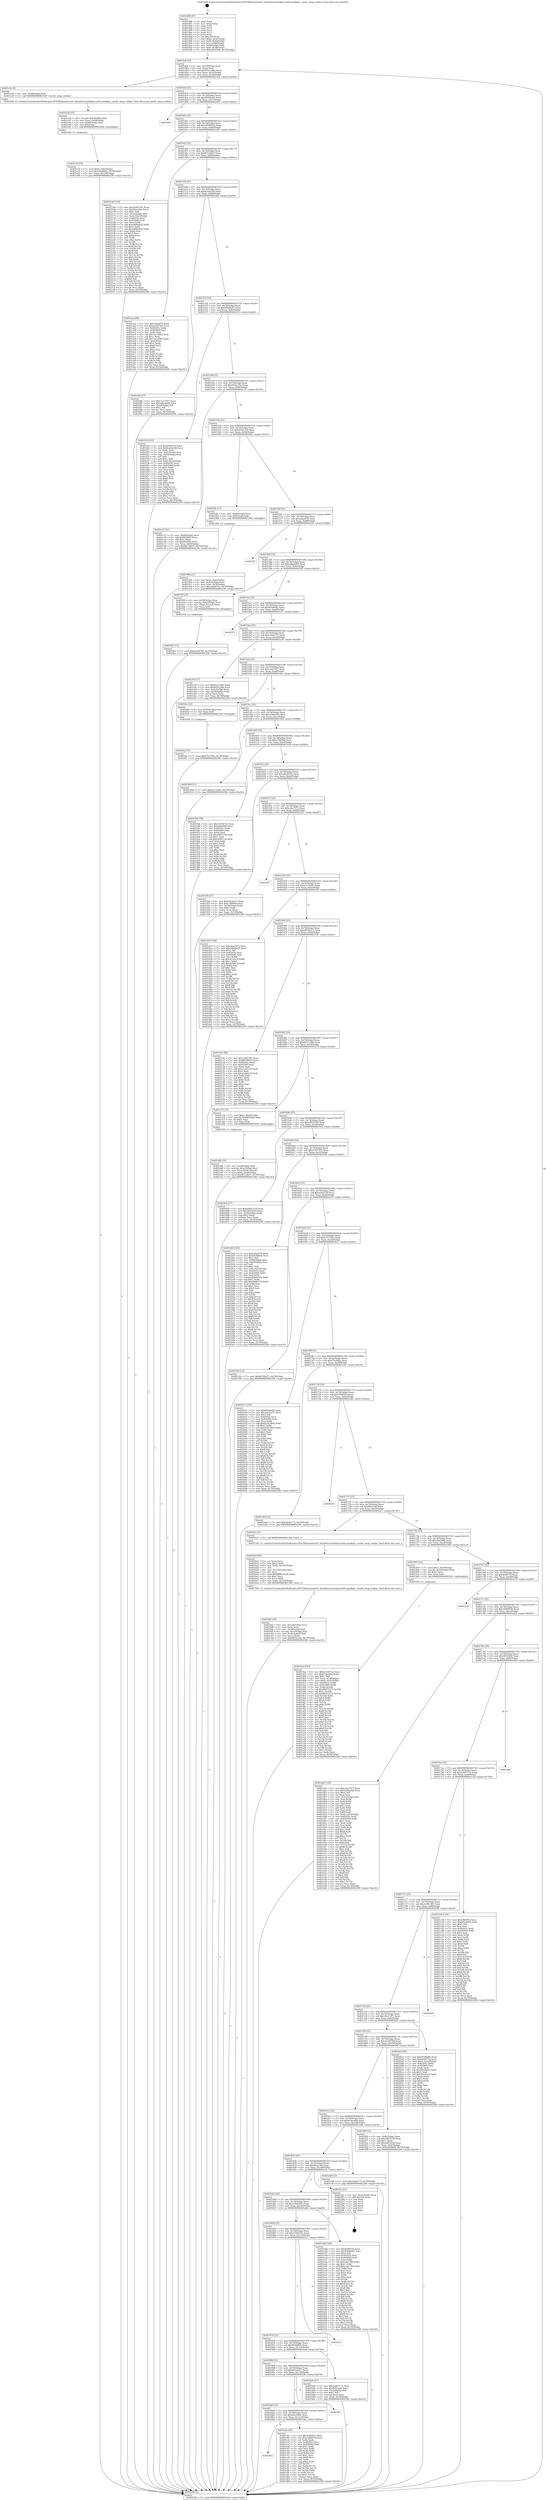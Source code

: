 digraph "0x401480" {
  label = "0x401480 (/mnt/c/Users/mathe/Desktop/tcc/POCII/binaries/extr_linuxdriversmtdspi-norfsl-quadspi.c_needs_swap_endian_Final-ollvm.out::main(0))"
  labelloc = "t"
  node[shape=record]

  Entry [label="",width=0.3,height=0.3,shape=circle,fillcolor=black,style=filled]
  "0x4014af" [label="{
     0x4014af [23]\l
     | [instrs]\l
     &nbsp;&nbsp;0x4014af \<+3\>: mov -0x70(%rbp),%eax\l
     &nbsp;&nbsp;0x4014b2 \<+2\>: mov %eax,%ecx\l
     &nbsp;&nbsp;0x4014b4 \<+6\>: sub $0x82a1cd6e,%ecx\l
     &nbsp;&nbsp;0x4014ba \<+3\>: mov %eax,-0x74(%rbp)\l
     &nbsp;&nbsp;0x4014bd \<+3\>: mov %ecx,-0x78(%rbp)\l
     &nbsp;&nbsp;0x4014c0 \<+6\>: je 0000000000401e54 \<main+0x9d4\>\l
  }"]
  "0x401e54" [label="{
     0x401e54 [9]\l
     | [instrs]\l
     &nbsp;&nbsp;0x401e54 \<+4\>: mov -0x58(%rbp),%rdi\l
     &nbsp;&nbsp;0x401e58 \<+5\>: call 0000000000401440 \<needs_swap_endian\>\l
     | [calls]\l
     &nbsp;&nbsp;0x401440 \{1\} (/mnt/c/Users/mathe/Desktop/tcc/POCII/binaries/extr_linuxdriversmtdspi-norfsl-quadspi.c_needs_swap_endian_Final-ollvm.out::needs_swap_endian)\l
  }"]
  "0x4014c6" [label="{
     0x4014c6 [22]\l
     | [instrs]\l
     &nbsp;&nbsp;0x4014c6 \<+5\>: jmp 00000000004014cb \<main+0x4b\>\l
     &nbsp;&nbsp;0x4014cb \<+3\>: mov -0x74(%rbp),%eax\l
     &nbsp;&nbsp;0x4014ce \<+5\>: sub $0x8645bca5,%eax\l
     &nbsp;&nbsp;0x4014d3 \<+3\>: mov %eax,-0x7c(%rbp)\l
     &nbsp;&nbsp;0x4014d6 \<+6\>: je 0000000000402002 \<main+0xb82\>\l
  }"]
  Exit [label="",width=0.3,height=0.3,shape=circle,fillcolor=black,style=filled,peripheries=2]
  "0x402002" [label="{
     0x402002\l
  }", style=dashed]
  "0x4014dc" [label="{
     0x4014dc [22]\l
     | [instrs]\l
     &nbsp;&nbsp;0x4014dc \<+5\>: jmp 00000000004014e1 \<main+0x61\>\l
     &nbsp;&nbsp;0x4014e1 \<+3\>: mov -0x74(%rbp),%eax\l
     &nbsp;&nbsp;0x4014e4 \<+5\>: sub $0x88789033,%eax\l
     &nbsp;&nbsp;0x4014e9 \<+3\>: mov %eax,-0x80(%rbp)\l
     &nbsp;&nbsp;0x4014ec \<+6\>: je 0000000000402166 \<main+0xce6\>\l
  }"]
  "0x401fea" [label="{
     0x401fea [12]\l
     | [instrs]\l
     &nbsp;&nbsp;0x401fea \<+7\>: movl $0xf755746a,-0x70(%rbp)\l
     &nbsp;&nbsp;0x401ff1 \<+5\>: jmp 0000000000402296 \<main+0xe16\>\l
  }"]
  "0x402166" [label="{
     0x402166 [150]\l
     | [instrs]\l
     &nbsp;&nbsp;0x402166 \<+5\>: mov $0x2c081381,%eax\l
     &nbsp;&nbsp;0x40216b \<+5\>: mov $0x4faac34a,%ecx\l
     &nbsp;&nbsp;0x402170 \<+2\>: mov $0x1,%dl\l
     &nbsp;&nbsp;0x402172 \<+3\>: mov -0x3c(%rbp),%esi\l
     &nbsp;&nbsp;0x402175 \<+3\>: mov %esi,-0x2c(%rbp)\l
     &nbsp;&nbsp;0x402178 \<+7\>: mov 0x40505c,%esi\l
     &nbsp;&nbsp;0x40217f \<+7\>: mov 0x405060,%edi\l
     &nbsp;&nbsp;0x402186 \<+3\>: mov %esi,%r8d\l
     &nbsp;&nbsp;0x402189 \<+7\>: add $0xa469a493,%r8d\l
     &nbsp;&nbsp;0x402190 \<+4\>: sub $0x1,%r8d\l
     &nbsp;&nbsp;0x402194 \<+7\>: sub $0xa469a493,%r8d\l
     &nbsp;&nbsp;0x40219b \<+4\>: imul %r8d,%esi\l
     &nbsp;&nbsp;0x40219f \<+3\>: and $0x1,%esi\l
     &nbsp;&nbsp;0x4021a2 \<+3\>: cmp $0x0,%esi\l
     &nbsp;&nbsp;0x4021a5 \<+4\>: sete %r9b\l
     &nbsp;&nbsp;0x4021a9 \<+3\>: cmp $0xa,%edi\l
     &nbsp;&nbsp;0x4021ac \<+4\>: setl %r10b\l
     &nbsp;&nbsp;0x4021b0 \<+3\>: mov %r9b,%r11b\l
     &nbsp;&nbsp;0x4021b3 \<+4\>: xor $0xff,%r11b\l
     &nbsp;&nbsp;0x4021b7 \<+3\>: mov %r10b,%bl\l
     &nbsp;&nbsp;0x4021ba \<+3\>: xor $0xff,%bl\l
     &nbsp;&nbsp;0x4021bd \<+3\>: xor $0x0,%dl\l
     &nbsp;&nbsp;0x4021c0 \<+3\>: mov %r11b,%r14b\l
     &nbsp;&nbsp;0x4021c3 \<+4\>: and $0x0,%r14b\l
     &nbsp;&nbsp;0x4021c7 \<+3\>: and %dl,%r9b\l
     &nbsp;&nbsp;0x4021ca \<+3\>: mov %bl,%r15b\l
     &nbsp;&nbsp;0x4021cd \<+4\>: and $0x0,%r15b\l
     &nbsp;&nbsp;0x4021d1 \<+3\>: and %dl,%r10b\l
     &nbsp;&nbsp;0x4021d4 \<+3\>: or %r9b,%r14b\l
     &nbsp;&nbsp;0x4021d7 \<+3\>: or %r10b,%r15b\l
     &nbsp;&nbsp;0x4021da \<+3\>: xor %r15b,%r14b\l
     &nbsp;&nbsp;0x4021dd \<+3\>: or %bl,%r11b\l
     &nbsp;&nbsp;0x4021e0 \<+4\>: xor $0xff,%r11b\l
     &nbsp;&nbsp;0x4021e4 \<+3\>: or $0x0,%dl\l
     &nbsp;&nbsp;0x4021e7 \<+3\>: and %dl,%r11b\l
     &nbsp;&nbsp;0x4021ea \<+3\>: or %r11b,%r14b\l
     &nbsp;&nbsp;0x4021ed \<+4\>: test $0x1,%r14b\l
     &nbsp;&nbsp;0x4021f1 \<+3\>: cmovne %ecx,%eax\l
     &nbsp;&nbsp;0x4021f4 \<+3\>: mov %eax,-0x70(%rbp)\l
     &nbsp;&nbsp;0x4021f7 \<+5\>: jmp 0000000000402296 \<main+0xe16\>\l
  }"]
  "0x4014f2" [label="{
     0x4014f2 [25]\l
     | [instrs]\l
     &nbsp;&nbsp;0x4014f2 \<+5\>: jmp 00000000004014f7 \<main+0x77\>\l
     &nbsp;&nbsp;0x4014f7 \<+3\>: mov -0x74(%rbp),%eax\l
     &nbsp;&nbsp;0x4014fa \<+5\>: sub $0x8b7c4b37,%eax\l
     &nbsp;&nbsp;0x4014ff \<+6\>: mov %eax,-0x84(%rbp)\l
     &nbsp;&nbsp;0x401505 \<+6\>: je 0000000000401aaa \<main+0x62a\>\l
  }"]
  "0x401fb3" [label="{
     0x401fb3 [12]\l
     | [instrs]\l
     &nbsp;&nbsp;0x401fb3 \<+7\>: movl $0x2e2267b6,-0x70(%rbp)\l
     &nbsp;&nbsp;0x401fba \<+5\>: jmp 0000000000402296 \<main+0xe16\>\l
  }"]
  "0x401aaa" [label="{
     0x401aaa [88]\l
     | [instrs]\l
     &nbsp;&nbsp;0x401aaa \<+5\>: mov $0xaafaa078,%eax\l
     &nbsp;&nbsp;0x401aaf \<+5\>: mov $0xee3972b3,%ecx\l
     &nbsp;&nbsp;0x401ab4 \<+7\>: mov 0x40505c,%edx\l
     &nbsp;&nbsp;0x401abb \<+7\>: mov 0x405060,%esi\l
     &nbsp;&nbsp;0x401ac2 \<+2\>: mov %edx,%edi\l
     &nbsp;&nbsp;0x401ac4 \<+6\>: sub $0x7ac1d942,%edi\l
     &nbsp;&nbsp;0x401aca \<+3\>: sub $0x1,%edi\l
     &nbsp;&nbsp;0x401acd \<+6\>: add $0x7ac1d942,%edi\l
     &nbsp;&nbsp;0x401ad3 \<+3\>: imul %edi,%edx\l
     &nbsp;&nbsp;0x401ad6 \<+3\>: and $0x1,%edx\l
     &nbsp;&nbsp;0x401ad9 \<+3\>: cmp $0x0,%edx\l
     &nbsp;&nbsp;0x401adc \<+4\>: sete %r8b\l
     &nbsp;&nbsp;0x401ae0 \<+3\>: cmp $0xa,%esi\l
     &nbsp;&nbsp;0x401ae3 \<+4\>: setl %r9b\l
     &nbsp;&nbsp;0x401ae7 \<+3\>: mov %r8b,%r10b\l
     &nbsp;&nbsp;0x401aea \<+3\>: and %r9b,%r10b\l
     &nbsp;&nbsp;0x401aed \<+3\>: xor %r9b,%r8b\l
     &nbsp;&nbsp;0x401af0 \<+3\>: or %r8b,%r10b\l
     &nbsp;&nbsp;0x401af3 \<+4\>: test $0x1,%r10b\l
     &nbsp;&nbsp;0x401af7 \<+3\>: cmovne %ecx,%eax\l
     &nbsp;&nbsp;0x401afa \<+3\>: mov %eax,-0x70(%rbp)\l
     &nbsp;&nbsp;0x401afd \<+5\>: jmp 0000000000402296 \<main+0xe16\>\l
  }"]
  "0x40150b" [label="{
     0x40150b [25]\l
     | [instrs]\l
     &nbsp;&nbsp;0x40150b \<+5\>: jmp 0000000000401510 \<main+0x90\>\l
     &nbsp;&nbsp;0x401510 \<+3\>: mov -0x74(%rbp),%eax\l
     &nbsp;&nbsp;0x401513 \<+5\>: sub $0x8ca9a5d4,%eax\l
     &nbsp;&nbsp;0x401518 \<+6\>: mov %eax,-0x88(%rbp)\l
     &nbsp;&nbsp;0x40151e \<+6\>: je 0000000000401f84 \<main+0xb04\>\l
  }"]
  "0x401e74" [label="{
     0x401e74 [25]\l
     | [instrs]\l
     &nbsp;&nbsp;0x401e74 \<+7\>: movl $0x0,-0x6c(%rbp)\l
     &nbsp;&nbsp;0x401e7b \<+7\>: movl $0x50ef0d02,-0x70(%rbp)\l
     &nbsp;&nbsp;0x401e82 \<+6\>: mov %eax,-0x128(%rbp)\l
     &nbsp;&nbsp;0x401e88 \<+5\>: jmp 0000000000402296 \<main+0xe16\>\l
  }"]
  "0x401f84" [label="{
     0x401f84 [27]\l
     | [instrs]\l
     &nbsp;&nbsp;0x401f84 \<+5\>: mov $0xc1c27927,%eax\l
     &nbsp;&nbsp;0x401f89 \<+5\>: mov $0xadbadd29,%ecx\l
     &nbsp;&nbsp;0x401f8e \<+3\>: mov -0x2d(%rbp),%dl\l
     &nbsp;&nbsp;0x401f91 \<+3\>: test $0x1,%dl\l
     &nbsp;&nbsp;0x401f94 \<+3\>: cmovne %ecx,%eax\l
     &nbsp;&nbsp;0x401f97 \<+3\>: mov %eax,-0x70(%rbp)\l
     &nbsp;&nbsp;0x401f9a \<+5\>: jmp 0000000000402296 \<main+0xe16\>\l
  }"]
  "0x401524" [label="{
     0x401524 [25]\l
     | [instrs]\l
     &nbsp;&nbsp;0x401524 \<+5\>: jmp 0000000000401529 \<main+0xa9\>\l
     &nbsp;&nbsp;0x401529 \<+3\>: mov -0x74(%rbp),%eax\l
     &nbsp;&nbsp;0x40152c \<+5\>: sub $0x93bf0d47,%eax\l
     &nbsp;&nbsp;0x401531 \<+6\>: mov %eax,-0x8c(%rbp)\l
     &nbsp;&nbsp;0x401537 \<+6\>: je 0000000000401f1d \<main+0xa9d\>\l
  }"]
  "0x401e5d" [label="{
     0x401e5d [23]\l
     | [instrs]\l
     &nbsp;&nbsp;0x401e5d \<+10\>: movabs $0x4030b6,%rdi\l
     &nbsp;&nbsp;0x401e67 \<+3\>: mov %eax,-0x68(%rbp)\l
     &nbsp;&nbsp;0x401e6a \<+3\>: mov -0x68(%rbp),%esi\l
     &nbsp;&nbsp;0x401e6d \<+2\>: mov $0x0,%al\l
     &nbsp;&nbsp;0x401e6f \<+5\>: call 0000000000401040 \<printf@plt\>\l
     | [calls]\l
     &nbsp;&nbsp;0x401040 \{1\} (unknown)\l
  }"]
  "0x401f1d" [label="{
     0x401f1d [103]\l
     | [instrs]\l
     &nbsp;&nbsp;0x401f1d \<+5\>: mov $0x8e90154,%eax\l
     &nbsp;&nbsp;0x401f22 \<+5\>: mov $0x8ca9a5d4,%ecx\l
     &nbsp;&nbsp;0x401f27 \<+2\>: xor %edx,%edx\l
     &nbsp;&nbsp;0x401f29 \<+3\>: mov -0x6c(%rbp),%esi\l
     &nbsp;&nbsp;0x401f2c \<+3\>: cmp -0x50(%rbp),%esi\l
     &nbsp;&nbsp;0x401f2f \<+4\>: setl %dil\l
     &nbsp;&nbsp;0x401f33 \<+4\>: and $0x1,%dil\l
     &nbsp;&nbsp;0x401f37 \<+4\>: mov %dil,-0x2d(%rbp)\l
     &nbsp;&nbsp;0x401f3b \<+7\>: mov 0x40505c,%esi\l
     &nbsp;&nbsp;0x401f42 \<+8\>: mov 0x405060,%r8d\l
     &nbsp;&nbsp;0x401f4a \<+3\>: sub $0x1,%edx\l
     &nbsp;&nbsp;0x401f4d \<+3\>: mov %esi,%r9d\l
     &nbsp;&nbsp;0x401f50 \<+3\>: add %edx,%r9d\l
     &nbsp;&nbsp;0x401f53 \<+4\>: imul %r9d,%esi\l
     &nbsp;&nbsp;0x401f57 \<+3\>: and $0x1,%esi\l
     &nbsp;&nbsp;0x401f5a \<+3\>: cmp $0x0,%esi\l
     &nbsp;&nbsp;0x401f5d \<+4\>: sete %dil\l
     &nbsp;&nbsp;0x401f61 \<+4\>: cmp $0xa,%r8d\l
     &nbsp;&nbsp;0x401f65 \<+4\>: setl %r10b\l
     &nbsp;&nbsp;0x401f69 \<+3\>: mov %dil,%r11b\l
     &nbsp;&nbsp;0x401f6c \<+3\>: and %r10b,%r11b\l
     &nbsp;&nbsp;0x401f6f \<+3\>: xor %r10b,%dil\l
     &nbsp;&nbsp;0x401f72 \<+3\>: or %dil,%r11b\l
     &nbsp;&nbsp;0x401f75 \<+4\>: test $0x1,%r11b\l
     &nbsp;&nbsp;0x401f79 \<+3\>: cmovne %ecx,%eax\l
     &nbsp;&nbsp;0x401f7c \<+3\>: mov %eax,-0x70(%rbp)\l
     &nbsp;&nbsp;0x401f7f \<+5\>: jmp 0000000000402296 \<main+0xe16\>\l
  }"]
  "0x40153d" [label="{
     0x40153d [25]\l
     | [instrs]\l
     &nbsp;&nbsp;0x40153d \<+5\>: jmp 0000000000401542 \<main+0xc2\>\l
     &nbsp;&nbsp;0x401542 \<+3\>: mov -0x74(%rbp),%eax\l
     &nbsp;&nbsp;0x401545 \<+5\>: sub $0x9932c1ba,%eax\l
     &nbsp;&nbsp;0x40154a \<+6\>: mov %eax,-0x90(%rbp)\l
     &nbsp;&nbsp;0x401550 \<+6\>: je 0000000000401c15 \<main+0x795\>\l
  }"]
  "0x4018c1" [label="{
     0x4018c1\l
  }", style=dashed]
  "0x401c15" [label="{
     0x401c15 [31]\l
     | [instrs]\l
     &nbsp;&nbsp;0x401c15 \<+3\>: mov -0x64(%rbp),%eax\l
     &nbsp;&nbsp;0x401c18 \<+5\>: add $0xf6d20f3,%eax\l
     &nbsp;&nbsp;0x401c1d \<+3\>: add $0x1,%eax\l
     &nbsp;&nbsp;0x401c20 \<+5\>: sub $0xf6d20f3,%eax\l
     &nbsp;&nbsp;0x401c25 \<+3\>: mov %eax,-0x64(%rbp)\l
     &nbsp;&nbsp;0x401c28 \<+7\>: movl $0x8b7c4b37,-0x70(%rbp)\l
     &nbsp;&nbsp;0x401c2f \<+5\>: jmp 0000000000402296 \<main+0xe16\>\l
  }"]
  "0x401556" [label="{
     0x401556 [25]\l
     | [instrs]\l
     &nbsp;&nbsp;0x401556 \<+5\>: jmp 000000000040155b \<main+0xdb\>\l
     &nbsp;&nbsp;0x40155b \<+3\>: mov -0x74(%rbp),%eax\l
     &nbsp;&nbsp;0x40155e \<+5\>: sub $0xa6641218,%eax\l
     &nbsp;&nbsp;0x401563 \<+6\>: mov %eax,-0x94(%rbp)\l
     &nbsp;&nbsp;0x401569 \<+6\>: je 00000000004018fe \<main+0x47e\>\l
  }"]
  "0x401cba" [label="{
     0x401cba [83]\l
     | [instrs]\l
     &nbsp;&nbsp;0x401cba \<+5\>: mov $0xfcf6d95e,%eax\l
     &nbsp;&nbsp;0x401cbf \<+5\>: mov $0xc5dde034,%ecx\l
     &nbsp;&nbsp;0x401cc4 \<+2\>: xor %edx,%edx\l
     &nbsp;&nbsp;0x401cc6 \<+7\>: mov 0x40505c,%esi\l
     &nbsp;&nbsp;0x401ccd \<+7\>: mov 0x405060,%edi\l
     &nbsp;&nbsp;0x401cd4 \<+3\>: sub $0x1,%edx\l
     &nbsp;&nbsp;0x401cd7 \<+3\>: mov %esi,%r8d\l
     &nbsp;&nbsp;0x401cda \<+3\>: add %edx,%r8d\l
     &nbsp;&nbsp;0x401cdd \<+4\>: imul %r8d,%esi\l
     &nbsp;&nbsp;0x401ce1 \<+3\>: and $0x1,%esi\l
     &nbsp;&nbsp;0x401ce4 \<+3\>: cmp $0x0,%esi\l
     &nbsp;&nbsp;0x401ce7 \<+4\>: sete %r9b\l
     &nbsp;&nbsp;0x401ceb \<+3\>: cmp $0xa,%edi\l
     &nbsp;&nbsp;0x401cee \<+4\>: setl %r10b\l
     &nbsp;&nbsp;0x401cf2 \<+3\>: mov %r9b,%r11b\l
     &nbsp;&nbsp;0x401cf5 \<+3\>: and %r10b,%r11b\l
     &nbsp;&nbsp;0x401cf8 \<+3\>: xor %r10b,%r9b\l
     &nbsp;&nbsp;0x401cfb \<+3\>: or %r9b,%r11b\l
     &nbsp;&nbsp;0x401cfe \<+4\>: test $0x1,%r11b\l
     &nbsp;&nbsp;0x401d02 \<+3\>: cmovne %ecx,%eax\l
     &nbsp;&nbsp;0x401d05 \<+3\>: mov %eax,-0x70(%rbp)\l
     &nbsp;&nbsp;0x401d08 \<+5\>: jmp 0000000000402296 \<main+0xe16\>\l
  }"]
  "0x4018fe" [label="{
     0x4018fe [13]\l
     | [instrs]\l
     &nbsp;&nbsp;0x4018fe \<+4\>: mov -0x48(%rbp),%rax\l
     &nbsp;&nbsp;0x401902 \<+4\>: mov 0x8(%rax),%rdi\l
     &nbsp;&nbsp;0x401906 \<+5\>: call 0000000000401060 \<atoi@plt\>\l
     | [calls]\l
     &nbsp;&nbsp;0x401060 \{1\} (unknown)\l
  }"]
  "0x40156f" [label="{
     0x40156f [25]\l
     | [instrs]\l
     &nbsp;&nbsp;0x40156f \<+5\>: jmp 0000000000401574 \<main+0xf4\>\l
     &nbsp;&nbsp;0x401574 \<+3\>: mov -0x74(%rbp),%eax\l
     &nbsp;&nbsp;0x401577 \<+5\>: sub $0xaafaa078,%eax\l
     &nbsp;&nbsp;0x40157c \<+6\>: mov %eax,-0x98(%rbp)\l
     &nbsp;&nbsp;0x401582 \<+6\>: je 000000000040223f \<main+0xdbf\>\l
  }"]
  "0x4018a8" [label="{
     0x4018a8 [25]\l
     | [instrs]\l
     &nbsp;&nbsp;0x4018a8 \<+5\>: jmp 00000000004018ad \<main+0x42d\>\l
     &nbsp;&nbsp;0x4018ad \<+3\>: mov -0x74(%rbp),%eax\l
     &nbsp;&nbsp;0x4018b0 \<+5\>: sub $0x662c98c6,%eax\l
     &nbsp;&nbsp;0x4018b5 \<+6\>: mov %eax,-0x11c(%rbp)\l
     &nbsp;&nbsp;0x4018bb \<+6\>: je 0000000000401cba \<main+0x83a\>\l
  }"]
  "0x40223f" [label="{
     0x40223f\l
  }", style=dashed]
  "0x401588" [label="{
     0x401588 [25]\l
     | [instrs]\l
     &nbsp;&nbsp;0x401588 \<+5\>: jmp 000000000040158d \<main+0x10d\>\l
     &nbsp;&nbsp;0x40158d \<+3\>: mov -0x74(%rbp),%eax\l
     &nbsp;&nbsp;0x401590 \<+5\>: sub $0xadbadd29,%eax\l
     &nbsp;&nbsp;0x401595 \<+6\>: mov %eax,-0x9c(%rbp)\l
     &nbsp;&nbsp;0x40159b \<+6\>: je 0000000000401f9f \<main+0xb1f\>\l
  }"]
  "0x401ff6" [label="{
     0x401ff6\l
  }", style=dashed]
  "0x401f9f" [label="{
     0x401f9f [20]\l
     | [instrs]\l
     &nbsp;&nbsp;0x401f9f \<+4\>: mov -0x58(%rbp),%rax\l
     &nbsp;&nbsp;0x401fa3 \<+4\>: movslq -0x6c(%rbp),%rcx\l
     &nbsp;&nbsp;0x401fa7 \<+4\>: mov (%rax,%rcx,8),%rax\l
     &nbsp;&nbsp;0x401fab \<+3\>: mov %rax,%rdi\l
     &nbsp;&nbsp;0x401fae \<+5\>: call 0000000000401030 \<free@plt\>\l
     | [calls]\l
     &nbsp;&nbsp;0x401030 \{1\} (unknown)\l
  }"]
  "0x4015a1" [label="{
     0x4015a1 [25]\l
     | [instrs]\l
     &nbsp;&nbsp;0x4015a1 \<+5\>: jmp 00000000004015a6 \<main+0x126\>\l
     &nbsp;&nbsp;0x4015a6 \<+3\>: mov -0x74(%rbp),%eax\l
     &nbsp;&nbsp;0x4015a9 \<+5\>: sub $0xbf566d8e,%eax\l
     &nbsp;&nbsp;0x4015ae \<+6\>: mov %eax,-0xa0(%rbp)\l
     &nbsp;&nbsp;0x4015b4 \<+6\>: je 000000000040227c \<main+0xdfc\>\l
  }"]
  "0x401bf2" [label="{
     0x401bf2 [35]\l
     | [instrs]\l
     &nbsp;&nbsp;0x401bf2 \<+6\>: mov -0x124(%rbp),%ecx\l
     &nbsp;&nbsp;0x401bf8 \<+3\>: imul %eax,%ecx\l
     &nbsp;&nbsp;0x401bfb \<+4\>: mov -0x58(%rbp),%rdi\l
     &nbsp;&nbsp;0x401bff \<+4\>: movslq -0x5c(%rbp),%r8\l
     &nbsp;&nbsp;0x401c03 \<+4\>: mov (%rdi,%r8,8),%rdi\l
     &nbsp;&nbsp;0x401c07 \<+2\>: mov %ecx,(%rdi)\l
     &nbsp;&nbsp;0x401c09 \<+7\>: movl $0x9932c1ba,-0x70(%rbp)\l
     &nbsp;&nbsp;0x401c10 \<+5\>: jmp 0000000000402296 \<main+0xe16\>\l
  }"]
  "0x40227c" [label="{
     0x40227c\l
  }", style=dashed]
  "0x4015ba" [label="{
     0x4015ba [25]\l
     | [instrs]\l
     &nbsp;&nbsp;0x4015ba \<+5\>: jmp 00000000004015bf \<main+0x13f\>\l
     &nbsp;&nbsp;0x4015bf \<+3\>: mov -0x74(%rbp),%eax\l
     &nbsp;&nbsp;0x4015c2 \<+5\>: sub $0xc0c6e775,%eax\l
     &nbsp;&nbsp;0x4015c7 \<+6\>: mov %eax,-0xa4(%rbp)\l
     &nbsp;&nbsp;0x4015cd \<+6\>: je 0000000000401a59 \<main+0x5d9\>\l
  }"]
  "0x401bc6" [label="{
     0x401bc6 [44]\l
     | [instrs]\l
     &nbsp;&nbsp;0x401bc6 \<+2\>: xor %ecx,%ecx\l
     &nbsp;&nbsp;0x401bc8 \<+5\>: mov $0x2,%edx\l
     &nbsp;&nbsp;0x401bcd \<+6\>: mov %edx,-0x120(%rbp)\l
     &nbsp;&nbsp;0x401bd3 \<+1\>: cltd\l
     &nbsp;&nbsp;0x401bd4 \<+6\>: mov -0x120(%rbp),%esi\l
     &nbsp;&nbsp;0x401bda \<+2\>: idiv %esi\l
     &nbsp;&nbsp;0x401bdc \<+6\>: imul $0xfffffffe,%edx,%edx\l
     &nbsp;&nbsp;0x401be2 \<+3\>: sub $0x1,%ecx\l
     &nbsp;&nbsp;0x401be5 \<+2\>: sub %ecx,%edx\l
     &nbsp;&nbsp;0x401be7 \<+6\>: mov %edx,-0x124(%rbp)\l
     &nbsp;&nbsp;0x401bed \<+5\>: call 0000000000401160 \<next_i\>\l
     | [calls]\l
     &nbsp;&nbsp;0x401160 \{1\} (/mnt/c/Users/mathe/Desktop/tcc/POCII/binaries/extr_linuxdriversmtdspi-norfsl-quadspi.c_needs_swap_endian_Final-ollvm.out::next_i)\l
  }"]
  "0x401a59" [label="{
     0x401a59 [27]\l
     | [instrs]\l
     &nbsp;&nbsp;0x401a59 \<+5\>: mov $0x82a1cd6e,%eax\l
     &nbsp;&nbsp;0x401a5e \<+5\>: mov $0xdc01a3b6,%ecx\l
     &nbsp;&nbsp;0x401a63 \<+3\>: mov -0x5c(%rbp),%edx\l
     &nbsp;&nbsp;0x401a66 \<+3\>: cmp -0x50(%rbp),%edx\l
     &nbsp;&nbsp;0x401a69 \<+3\>: cmovl %ecx,%eax\l
     &nbsp;&nbsp;0x401a6c \<+3\>: mov %eax,-0x70(%rbp)\l
     &nbsp;&nbsp;0x401a6f \<+5\>: jmp 0000000000402296 \<main+0xe16\>\l
  }"]
  "0x4015d3" [label="{
     0x4015d3 [25]\l
     | [instrs]\l
     &nbsp;&nbsp;0x4015d3 \<+5\>: jmp 00000000004015d8 \<main+0x158\>\l
     &nbsp;&nbsp;0x4015d8 \<+3\>: mov -0x74(%rbp),%eax\l
     &nbsp;&nbsp;0x4015db \<+5\>: sub $0xc1c27927,%eax\l
     &nbsp;&nbsp;0x4015e0 \<+6\>: mov %eax,-0xa8(%rbp)\l
     &nbsp;&nbsp;0x4015e6 \<+6\>: je 0000000000401fde \<main+0xb5e\>\l
  }"]
  "0x40188f" [label="{
     0x40188f [25]\l
     | [instrs]\l
     &nbsp;&nbsp;0x40188f \<+5\>: jmp 0000000000401894 \<main+0x414\>\l
     &nbsp;&nbsp;0x401894 \<+3\>: mov -0x74(%rbp),%eax\l
     &nbsp;&nbsp;0x401897 \<+5\>: sub $0x655eb1a7,%eax\l
     &nbsp;&nbsp;0x40189c \<+6\>: mov %eax,-0x118(%rbp)\l
     &nbsp;&nbsp;0x4018a2 \<+6\>: je 0000000000401ff6 \<main+0xb76\>\l
  }"]
  "0x401fde" [label="{
     0x401fde [12]\l
     | [instrs]\l
     &nbsp;&nbsp;0x401fde \<+4\>: mov -0x58(%rbp),%rax\l
     &nbsp;&nbsp;0x401fe2 \<+3\>: mov %rax,%rdi\l
     &nbsp;&nbsp;0x401fe5 \<+5\>: call 0000000000401030 \<free@plt\>\l
     | [calls]\l
     &nbsp;&nbsp;0x401030 \{1\} (unknown)\l
  }"]
  "0x4015ec" [label="{
     0x4015ec [25]\l
     | [instrs]\l
     &nbsp;&nbsp;0x4015ec \<+5\>: jmp 00000000004015f1 \<main+0x171\>\l
     &nbsp;&nbsp;0x4015f1 \<+3\>: mov -0x74(%rbp),%eax\l
     &nbsp;&nbsp;0x4015f4 \<+5\>: sub $0xc5dde034,%eax\l
     &nbsp;&nbsp;0x4015f9 \<+6\>: mov %eax,-0xac(%rbp)\l
     &nbsp;&nbsp;0x4015ff \<+6\>: je 0000000000401d0d \<main+0x88d\>\l
  }"]
  "0x401ba6" [label="{
     0x401ba6 [27]\l
     | [instrs]\l
     &nbsp;&nbsp;0x401ba6 \<+5\>: mov $0x2ad97774,%eax\l
     &nbsp;&nbsp;0x401bab \<+5\>: mov $0xffe614a8,%ecx\l
     &nbsp;&nbsp;0x401bb0 \<+3\>: mov -0x2e(%rbp),%dl\l
     &nbsp;&nbsp;0x401bb3 \<+3\>: test $0x1,%dl\l
     &nbsp;&nbsp;0x401bb6 \<+3\>: cmovne %ecx,%eax\l
     &nbsp;&nbsp;0x401bb9 \<+3\>: mov %eax,-0x70(%rbp)\l
     &nbsp;&nbsp;0x401bbc \<+5\>: jmp 0000000000402296 \<main+0xe16\>\l
  }"]
  "0x401d0d" [label="{
     0x401d0d [12]\l
     | [instrs]\l
     &nbsp;&nbsp;0x401d0d \<+7\>: movl $0xd1c7dc65,-0x70(%rbp)\l
     &nbsp;&nbsp;0x401d14 \<+5\>: jmp 0000000000402296 \<main+0xe16\>\l
  }"]
  "0x401605" [label="{
     0x401605 [25]\l
     | [instrs]\l
     &nbsp;&nbsp;0x401605 \<+5\>: jmp 000000000040160a \<main+0x18a\>\l
     &nbsp;&nbsp;0x40160a \<+3\>: mov -0x74(%rbp),%eax\l
     &nbsp;&nbsp;0x40160d \<+5\>: sub $0xc7f6f064,%eax\l
     &nbsp;&nbsp;0x401612 \<+6\>: mov %eax,-0xb0(%rbp)\l
     &nbsp;&nbsp;0x401618 \<+6\>: je 000000000040193b \<main+0x4bb\>\l
  }"]
  "0x401876" [label="{
     0x401876 [25]\l
     | [instrs]\l
     &nbsp;&nbsp;0x401876 \<+5\>: jmp 000000000040187b \<main+0x3fb\>\l
     &nbsp;&nbsp;0x40187b \<+3\>: mov -0x74(%rbp),%eax\l
     &nbsp;&nbsp;0x40187e \<+5\>: sub $0x60384fc6,%eax\l
     &nbsp;&nbsp;0x401883 \<+6\>: mov %eax,-0x114(%rbp)\l
     &nbsp;&nbsp;0x401889 \<+6\>: je 0000000000401ba6 \<main+0x726\>\l
  }"]
  "0x40193b" [label="{
     0x40193b [88]\l
     | [instrs]\l
     &nbsp;&nbsp;0x40193b \<+5\>: mov $0x5183472c,%eax\l
     &nbsp;&nbsp;0x401940 \<+5\>: mov $0x2bb569b,%ecx\l
     &nbsp;&nbsp;0x401945 \<+7\>: mov 0x40505c,%edx\l
     &nbsp;&nbsp;0x40194c \<+7\>: mov 0x405060,%esi\l
     &nbsp;&nbsp;0x401953 \<+2\>: mov %edx,%edi\l
     &nbsp;&nbsp;0x401955 \<+6\>: sub $0x560f1118,%edi\l
     &nbsp;&nbsp;0x40195b \<+3\>: sub $0x1,%edi\l
     &nbsp;&nbsp;0x40195e \<+6\>: add $0x560f1118,%edi\l
     &nbsp;&nbsp;0x401964 \<+3\>: imul %edi,%edx\l
     &nbsp;&nbsp;0x401967 \<+3\>: and $0x1,%edx\l
     &nbsp;&nbsp;0x40196a \<+3\>: cmp $0x0,%edx\l
     &nbsp;&nbsp;0x40196d \<+4\>: sete %r8b\l
     &nbsp;&nbsp;0x401971 \<+3\>: cmp $0xa,%esi\l
     &nbsp;&nbsp;0x401974 \<+4\>: setl %r9b\l
     &nbsp;&nbsp;0x401978 \<+3\>: mov %r8b,%r10b\l
     &nbsp;&nbsp;0x40197b \<+3\>: and %r9b,%r10b\l
     &nbsp;&nbsp;0x40197e \<+3\>: xor %r9b,%r8b\l
     &nbsp;&nbsp;0x401981 \<+3\>: or %r8b,%r10b\l
     &nbsp;&nbsp;0x401984 \<+4\>: test $0x1,%r10b\l
     &nbsp;&nbsp;0x401988 \<+3\>: cmovne %ecx,%eax\l
     &nbsp;&nbsp;0x40198b \<+3\>: mov %eax,-0x70(%rbp)\l
     &nbsp;&nbsp;0x40198e \<+5\>: jmp 0000000000402296 \<main+0xe16\>\l
  }"]
  "0x40161e" [label="{
     0x40161e [25]\l
     | [instrs]\l
     &nbsp;&nbsp;0x40161e \<+5\>: jmp 0000000000401623 \<main+0x1a3\>\l
     &nbsp;&nbsp;0x401623 \<+3\>: mov -0x74(%rbp),%eax\l
     &nbsp;&nbsp;0x401626 \<+5\>: sub $0xcda28743,%eax\l
     &nbsp;&nbsp;0x40162b \<+6\>: mov %eax,-0xb4(%rbp)\l
     &nbsp;&nbsp;0x401631 \<+6\>: je 0000000000401920 \<main+0x4a0\>\l
  }"]
  "0x402211" [label="{
     0x402211\l
  }", style=dashed]
  "0x401920" [label="{
     0x401920 [27]\l
     | [instrs]\l
     &nbsp;&nbsp;0x401920 \<+5\>: mov $0x655eb1a7,%eax\l
     &nbsp;&nbsp;0x401925 \<+5\>: mov $0xc7f6f064,%ecx\l
     &nbsp;&nbsp;0x40192a \<+3\>: mov -0x34(%rbp),%edx\l
     &nbsp;&nbsp;0x40192d \<+3\>: cmp $0x0,%edx\l
     &nbsp;&nbsp;0x401930 \<+3\>: cmove %ecx,%eax\l
     &nbsp;&nbsp;0x401933 \<+3\>: mov %eax,-0x70(%rbp)\l
     &nbsp;&nbsp;0x401936 \<+5\>: jmp 0000000000402296 \<main+0xe16\>\l
  }"]
  "0x401637" [label="{
     0x401637 [25]\l
     | [instrs]\l
     &nbsp;&nbsp;0x401637 \<+5\>: jmp 000000000040163c \<main+0x1bc\>\l
     &nbsp;&nbsp;0x40163c \<+3\>: mov -0x74(%rbp),%eax\l
     &nbsp;&nbsp;0x40163f \<+5\>: sub $0xcdaa7073,%eax\l
     &nbsp;&nbsp;0x401644 \<+6\>: mov %eax,-0xb8(%rbp)\l
     &nbsp;&nbsp;0x40164a \<+6\>: je 0000000000402257 \<main+0xdd7\>\l
  }"]
  "0x40185d" [label="{
     0x40185d [25]\l
     | [instrs]\l
     &nbsp;&nbsp;0x40185d \<+5\>: jmp 0000000000401862 \<main+0x3e2\>\l
     &nbsp;&nbsp;0x401862 \<+3\>: mov -0x74(%rbp),%eax\l
     &nbsp;&nbsp;0x401865 \<+5\>: sub $0x5183472c,%eax\l
     &nbsp;&nbsp;0x40186a \<+6\>: mov %eax,-0x110(%rbp)\l
     &nbsp;&nbsp;0x401870 \<+6\>: je 0000000000402211 \<main+0xd91\>\l
  }"]
  "0x402257" [label="{
     0x402257\l
  }", style=dashed]
  "0x401650" [label="{
     0x401650 [25]\l
     | [instrs]\l
     &nbsp;&nbsp;0x401650 \<+5\>: jmp 0000000000401655 \<main+0x1d5\>\l
     &nbsp;&nbsp;0x401655 \<+3\>: mov -0x74(%rbp),%eax\l
     &nbsp;&nbsp;0x401658 \<+5\>: sub $0xd1c7dc65,%eax\l
     &nbsp;&nbsp;0x40165d \<+6\>: mov %eax,-0xbc(%rbp)\l
     &nbsp;&nbsp;0x401663 \<+6\>: je 0000000000401d19 \<main+0x899\>\l
  }"]
  "0x401e8d" [label="{
     0x401e8d [144]\l
     | [instrs]\l
     &nbsp;&nbsp;0x401e8d \<+5\>: mov $0x8e90154,%eax\l
     &nbsp;&nbsp;0x401e92 \<+5\>: mov $0x93bf0d47,%ecx\l
     &nbsp;&nbsp;0x401e97 \<+2\>: mov $0x1,%dl\l
     &nbsp;&nbsp;0x401e99 \<+7\>: mov 0x40505c,%esi\l
     &nbsp;&nbsp;0x401ea0 \<+7\>: mov 0x405060,%edi\l
     &nbsp;&nbsp;0x401ea7 \<+3\>: mov %esi,%r8d\l
     &nbsp;&nbsp;0x401eaa \<+7\>: sub $0xccfec788,%r8d\l
     &nbsp;&nbsp;0x401eb1 \<+4\>: sub $0x1,%r8d\l
     &nbsp;&nbsp;0x401eb5 \<+7\>: add $0xccfec788,%r8d\l
     &nbsp;&nbsp;0x401ebc \<+4\>: imul %r8d,%esi\l
     &nbsp;&nbsp;0x401ec0 \<+3\>: and $0x1,%esi\l
     &nbsp;&nbsp;0x401ec3 \<+3\>: cmp $0x0,%esi\l
     &nbsp;&nbsp;0x401ec6 \<+4\>: sete %r9b\l
     &nbsp;&nbsp;0x401eca \<+3\>: cmp $0xa,%edi\l
     &nbsp;&nbsp;0x401ecd \<+4\>: setl %r10b\l
     &nbsp;&nbsp;0x401ed1 \<+3\>: mov %r9b,%r11b\l
     &nbsp;&nbsp;0x401ed4 \<+4\>: xor $0xff,%r11b\l
     &nbsp;&nbsp;0x401ed8 \<+3\>: mov %r10b,%bl\l
     &nbsp;&nbsp;0x401edb \<+3\>: xor $0xff,%bl\l
     &nbsp;&nbsp;0x401ede \<+3\>: xor $0x1,%dl\l
     &nbsp;&nbsp;0x401ee1 \<+3\>: mov %r11b,%r14b\l
     &nbsp;&nbsp;0x401ee4 \<+4\>: and $0xff,%r14b\l
     &nbsp;&nbsp;0x401ee8 \<+3\>: and %dl,%r9b\l
     &nbsp;&nbsp;0x401eeb \<+3\>: mov %bl,%r15b\l
     &nbsp;&nbsp;0x401eee \<+4\>: and $0xff,%r15b\l
     &nbsp;&nbsp;0x401ef2 \<+3\>: and %dl,%r10b\l
     &nbsp;&nbsp;0x401ef5 \<+3\>: or %r9b,%r14b\l
     &nbsp;&nbsp;0x401ef8 \<+3\>: or %r10b,%r15b\l
     &nbsp;&nbsp;0x401efb \<+3\>: xor %r15b,%r14b\l
     &nbsp;&nbsp;0x401efe \<+3\>: or %bl,%r11b\l
     &nbsp;&nbsp;0x401f01 \<+4\>: xor $0xff,%r11b\l
     &nbsp;&nbsp;0x401f05 \<+3\>: or $0x1,%dl\l
     &nbsp;&nbsp;0x401f08 \<+3\>: and %dl,%r11b\l
     &nbsp;&nbsp;0x401f0b \<+3\>: or %r11b,%r14b\l
     &nbsp;&nbsp;0x401f0e \<+4\>: test $0x1,%r14b\l
     &nbsp;&nbsp;0x401f12 \<+3\>: cmovne %ecx,%eax\l
     &nbsp;&nbsp;0x401f15 \<+3\>: mov %eax,-0x70(%rbp)\l
     &nbsp;&nbsp;0x401f18 \<+5\>: jmp 0000000000402296 \<main+0xe16\>\l
  }"]
  "0x401d19" [label="{
     0x401d19 [144]\l
     | [instrs]\l
     &nbsp;&nbsp;0x401d19 \<+5\>: mov $0xcdaa7073,%eax\l
     &nbsp;&nbsp;0x401d1e \<+5\>: mov $0x2448962b,%ecx\l
     &nbsp;&nbsp;0x401d23 \<+2\>: mov $0x1,%dl\l
     &nbsp;&nbsp;0x401d25 \<+7\>: mov 0x40505c,%esi\l
     &nbsp;&nbsp;0x401d2c \<+7\>: mov 0x405060,%edi\l
     &nbsp;&nbsp;0x401d33 \<+3\>: mov %esi,%r8d\l
     &nbsp;&nbsp;0x401d36 \<+7\>: sub $0xcb7ebc2f,%r8d\l
     &nbsp;&nbsp;0x401d3d \<+4\>: sub $0x1,%r8d\l
     &nbsp;&nbsp;0x401d41 \<+7\>: add $0xcb7ebc2f,%r8d\l
     &nbsp;&nbsp;0x401d48 \<+4\>: imul %r8d,%esi\l
     &nbsp;&nbsp;0x401d4c \<+3\>: and $0x1,%esi\l
     &nbsp;&nbsp;0x401d4f \<+3\>: cmp $0x0,%esi\l
     &nbsp;&nbsp;0x401d52 \<+4\>: sete %r9b\l
     &nbsp;&nbsp;0x401d56 \<+3\>: cmp $0xa,%edi\l
     &nbsp;&nbsp;0x401d59 \<+4\>: setl %r10b\l
     &nbsp;&nbsp;0x401d5d \<+3\>: mov %r9b,%r11b\l
     &nbsp;&nbsp;0x401d60 \<+4\>: xor $0xff,%r11b\l
     &nbsp;&nbsp;0x401d64 \<+3\>: mov %r10b,%bl\l
     &nbsp;&nbsp;0x401d67 \<+3\>: xor $0xff,%bl\l
     &nbsp;&nbsp;0x401d6a \<+3\>: xor $0x0,%dl\l
     &nbsp;&nbsp;0x401d6d \<+3\>: mov %r11b,%r14b\l
     &nbsp;&nbsp;0x401d70 \<+4\>: and $0x0,%r14b\l
     &nbsp;&nbsp;0x401d74 \<+3\>: and %dl,%r9b\l
     &nbsp;&nbsp;0x401d77 \<+3\>: mov %bl,%r15b\l
     &nbsp;&nbsp;0x401d7a \<+4\>: and $0x0,%r15b\l
     &nbsp;&nbsp;0x401d7e \<+3\>: and %dl,%r10b\l
     &nbsp;&nbsp;0x401d81 \<+3\>: or %r9b,%r14b\l
     &nbsp;&nbsp;0x401d84 \<+3\>: or %r10b,%r15b\l
     &nbsp;&nbsp;0x401d87 \<+3\>: xor %r15b,%r14b\l
     &nbsp;&nbsp;0x401d8a \<+3\>: or %bl,%r11b\l
     &nbsp;&nbsp;0x401d8d \<+4\>: xor $0xff,%r11b\l
     &nbsp;&nbsp;0x401d91 \<+3\>: or $0x0,%dl\l
     &nbsp;&nbsp;0x401d94 \<+3\>: and %dl,%r11b\l
     &nbsp;&nbsp;0x401d97 \<+3\>: or %r11b,%r14b\l
     &nbsp;&nbsp;0x401d9a \<+4\>: test $0x1,%r14b\l
     &nbsp;&nbsp;0x401d9e \<+3\>: cmovne %ecx,%eax\l
     &nbsp;&nbsp;0x401da1 \<+3\>: mov %eax,-0x70(%rbp)\l
     &nbsp;&nbsp;0x401da4 \<+5\>: jmp 0000000000402296 \<main+0xe16\>\l
  }"]
  "0x401669" [label="{
     0x401669 [25]\l
     | [instrs]\l
     &nbsp;&nbsp;0x401669 \<+5\>: jmp 000000000040166e \<main+0x1ee\>\l
     &nbsp;&nbsp;0x40166e \<+3\>: mov -0x74(%rbp),%eax\l
     &nbsp;&nbsp;0x401671 \<+5\>: sub $0xd476ba71,%eax\l
     &nbsp;&nbsp;0x401676 \<+6\>: mov %eax,-0xc0(%rbp)\l
     &nbsp;&nbsp;0x40167c \<+6\>: je 000000000040210e \<main+0xc8e\>\l
  }"]
  "0x401844" [label="{
     0x401844 [25]\l
     | [instrs]\l
     &nbsp;&nbsp;0x401844 \<+5\>: jmp 0000000000401849 \<main+0x3c9\>\l
     &nbsp;&nbsp;0x401849 \<+3\>: mov -0x74(%rbp),%eax\l
     &nbsp;&nbsp;0x40184c \<+5\>: sub $0x50ef0d02,%eax\l
     &nbsp;&nbsp;0x401851 \<+6\>: mov %eax,-0x10c(%rbp)\l
     &nbsp;&nbsp;0x401857 \<+6\>: je 0000000000401e8d \<main+0xa0d\>\l
  }"]
  "0x40210e" [label="{
     0x40210e [88]\l
     | [instrs]\l
     &nbsp;&nbsp;0x40210e \<+5\>: mov $0x2c081381,%eax\l
     &nbsp;&nbsp;0x402113 \<+5\>: mov $0x88789033,%ecx\l
     &nbsp;&nbsp;0x402118 \<+7\>: mov 0x40505c,%edx\l
     &nbsp;&nbsp;0x40211f \<+7\>: mov 0x405060,%esi\l
     &nbsp;&nbsp;0x402126 \<+2\>: mov %edx,%edi\l
     &nbsp;&nbsp;0x402128 \<+6\>: add $0xa1a5b134,%edi\l
     &nbsp;&nbsp;0x40212e \<+3\>: sub $0x1,%edi\l
     &nbsp;&nbsp;0x402131 \<+6\>: sub $0xa1a5b134,%edi\l
     &nbsp;&nbsp;0x402137 \<+3\>: imul %edi,%edx\l
     &nbsp;&nbsp;0x40213a \<+3\>: and $0x1,%edx\l
     &nbsp;&nbsp;0x40213d \<+3\>: cmp $0x0,%edx\l
     &nbsp;&nbsp;0x402140 \<+4\>: sete %r8b\l
     &nbsp;&nbsp;0x402144 \<+3\>: cmp $0xa,%esi\l
     &nbsp;&nbsp;0x402147 \<+4\>: setl %r9b\l
     &nbsp;&nbsp;0x40214b \<+3\>: mov %r8b,%r10b\l
     &nbsp;&nbsp;0x40214e \<+3\>: and %r9b,%r10b\l
     &nbsp;&nbsp;0x402151 \<+3\>: xor %r9b,%r8b\l
     &nbsp;&nbsp;0x402154 \<+3\>: or %r8b,%r10b\l
     &nbsp;&nbsp;0x402157 \<+4\>: test $0x1,%r10b\l
     &nbsp;&nbsp;0x40215b \<+3\>: cmovne %ecx,%eax\l
     &nbsp;&nbsp;0x40215e \<+3\>: mov %eax,-0x70(%rbp)\l
     &nbsp;&nbsp;0x402161 \<+5\>: jmp 0000000000402296 \<main+0xe16\>\l
  }"]
  "0x401682" [label="{
     0x401682 [25]\l
     | [instrs]\l
     &nbsp;&nbsp;0x401682 \<+5\>: jmp 0000000000401687 \<main+0x207\>\l
     &nbsp;&nbsp;0x401687 \<+3\>: mov -0x74(%rbp),%eax\l
     &nbsp;&nbsp;0x40168a \<+5\>: sub $0xdc01a3b6,%eax\l
     &nbsp;&nbsp;0x40168f \<+6\>: mov %eax,-0xc4(%rbp)\l
     &nbsp;&nbsp;0x401695 \<+6\>: je 0000000000401a74 \<main+0x5f4\>\l
  }"]
  "0x4021fc" [label="{
     0x4021fc [21]\l
     | [instrs]\l
     &nbsp;&nbsp;0x4021fc \<+3\>: mov -0x2c(%rbp),%eax\l
     &nbsp;&nbsp;0x4021ff \<+7\>: add $0x108,%rsp\l
     &nbsp;&nbsp;0x402206 \<+1\>: pop %rbx\l
     &nbsp;&nbsp;0x402207 \<+2\>: pop %r12\l
     &nbsp;&nbsp;0x402209 \<+2\>: pop %r13\l
     &nbsp;&nbsp;0x40220b \<+2\>: pop %r14\l
     &nbsp;&nbsp;0x40220d \<+2\>: pop %r15\l
     &nbsp;&nbsp;0x40220f \<+1\>: pop %rbp\l
     &nbsp;&nbsp;0x402210 \<+1\>: ret\l
  }"]
  "0x401a74" [label="{
     0x401a74 [23]\l
     | [instrs]\l
     &nbsp;&nbsp;0x401a74 \<+7\>: movl $0x1,-0x60(%rbp)\l
     &nbsp;&nbsp;0x401a7b \<+4\>: movslq -0x60(%rbp),%rax\l
     &nbsp;&nbsp;0x401a7f \<+4\>: shl $0x2,%rax\l
     &nbsp;&nbsp;0x401a83 \<+3\>: mov %rax,%rdi\l
     &nbsp;&nbsp;0x401a86 \<+5\>: call 0000000000401050 \<malloc@plt\>\l
     | [calls]\l
     &nbsp;&nbsp;0x401050 \{1\} (unknown)\l
  }"]
  "0x40169b" [label="{
     0x40169b [25]\l
     | [instrs]\l
     &nbsp;&nbsp;0x40169b \<+5\>: jmp 00000000004016a0 \<main+0x220\>\l
     &nbsp;&nbsp;0x4016a0 \<+3\>: mov -0x74(%rbp),%eax\l
     &nbsp;&nbsp;0x4016a3 \<+5\>: sub $0xed916549,%eax\l
     &nbsp;&nbsp;0x4016a8 \<+6\>: mov %eax,-0xc8(%rbp)\l
     &nbsp;&nbsp;0x4016ae \<+6\>: je 00000000004018cb \<main+0x44b\>\l
  }"]
  "0x40182b" [label="{
     0x40182b [25]\l
     | [instrs]\l
     &nbsp;&nbsp;0x40182b \<+5\>: jmp 0000000000401830 \<main+0x3b0\>\l
     &nbsp;&nbsp;0x401830 \<+3\>: mov -0x74(%rbp),%eax\l
     &nbsp;&nbsp;0x401833 \<+5\>: sub $0x4faac34a,%eax\l
     &nbsp;&nbsp;0x401838 \<+6\>: mov %eax,-0x108(%rbp)\l
     &nbsp;&nbsp;0x40183e \<+6\>: je 00000000004021fc \<main+0xd7c\>\l
  }"]
  "0x4018cb" [label="{
     0x4018cb [27]\l
     | [instrs]\l
     &nbsp;&nbsp;0x4018cb \<+5\>: mov $0xa6641218,%eax\l
     &nbsp;&nbsp;0x4018d0 \<+5\>: mov $0x2495f204,%ecx\l
     &nbsp;&nbsp;0x4018d5 \<+3\>: mov -0x38(%rbp),%edx\l
     &nbsp;&nbsp;0x4018d8 \<+3\>: cmp $0x2,%edx\l
     &nbsp;&nbsp;0x4018db \<+3\>: cmovne %ecx,%eax\l
     &nbsp;&nbsp;0x4018de \<+3\>: mov %eax,-0x70(%rbp)\l
     &nbsp;&nbsp;0x4018e1 \<+5\>: jmp 0000000000402296 \<main+0xe16\>\l
  }"]
  "0x4016b4" [label="{
     0x4016b4 [25]\l
     | [instrs]\l
     &nbsp;&nbsp;0x4016b4 \<+5\>: jmp 00000000004016b9 \<main+0x239\>\l
     &nbsp;&nbsp;0x4016b9 \<+3\>: mov -0x74(%rbp),%eax\l
     &nbsp;&nbsp;0x4016bc \<+5\>: sub $0xee3972b3,%eax\l
     &nbsp;&nbsp;0x4016c1 \<+6\>: mov %eax,-0xcc(%rbp)\l
     &nbsp;&nbsp;0x4016c7 \<+6\>: je 0000000000401b02 \<main+0x682\>\l
  }"]
  "0x402296" [label="{
     0x402296 [5]\l
     | [instrs]\l
     &nbsp;&nbsp;0x402296 \<+5\>: jmp 00000000004014af \<main+0x2f\>\l
  }"]
  "0x401480" [label="{
     0x401480 [47]\l
     | [instrs]\l
     &nbsp;&nbsp;0x401480 \<+1\>: push %rbp\l
     &nbsp;&nbsp;0x401481 \<+3\>: mov %rsp,%rbp\l
     &nbsp;&nbsp;0x401484 \<+2\>: push %r15\l
     &nbsp;&nbsp;0x401486 \<+2\>: push %r14\l
     &nbsp;&nbsp;0x401488 \<+2\>: push %r13\l
     &nbsp;&nbsp;0x40148a \<+2\>: push %r12\l
     &nbsp;&nbsp;0x40148c \<+1\>: push %rbx\l
     &nbsp;&nbsp;0x40148d \<+7\>: sub $0x108,%rsp\l
     &nbsp;&nbsp;0x401494 \<+7\>: movl $0x0,-0x3c(%rbp)\l
     &nbsp;&nbsp;0x40149b \<+3\>: mov %edi,-0x40(%rbp)\l
     &nbsp;&nbsp;0x40149e \<+4\>: mov %rsi,-0x48(%rbp)\l
     &nbsp;&nbsp;0x4014a2 \<+3\>: mov -0x40(%rbp),%edi\l
     &nbsp;&nbsp;0x4014a5 \<+3\>: mov %edi,-0x38(%rbp)\l
     &nbsp;&nbsp;0x4014a8 \<+7\>: movl $0xed916549,-0x70(%rbp)\l
  }"]
  "0x40190b" [label="{
     0x40190b [21]\l
     | [instrs]\l
     &nbsp;&nbsp;0x40190b \<+3\>: mov %eax,-0x4c(%rbp)\l
     &nbsp;&nbsp;0x40190e \<+3\>: mov -0x4c(%rbp),%eax\l
     &nbsp;&nbsp;0x401911 \<+3\>: mov %eax,-0x34(%rbp)\l
     &nbsp;&nbsp;0x401914 \<+7\>: movl $0xcda28743,-0x70(%rbp)\l
     &nbsp;&nbsp;0x40191b \<+5\>: jmp 0000000000402296 \<main+0xe16\>\l
  }"]
  "0x401e48" [label="{
     0x401e48 [12]\l
     | [instrs]\l
     &nbsp;&nbsp;0x401e48 \<+7\>: movl $0xc0c6e775,-0x70(%rbp)\l
     &nbsp;&nbsp;0x401e4f \<+5\>: jmp 0000000000402296 \<main+0xe16\>\l
  }"]
  "0x401b02" [label="{
     0x401b02 [164]\l
     | [instrs]\l
     &nbsp;&nbsp;0x401b02 \<+5\>: mov $0xaafaa078,%eax\l
     &nbsp;&nbsp;0x401b07 \<+5\>: mov $0x60384fc6,%ecx\l
     &nbsp;&nbsp;0x401b0c \<+2\>: mov $0x1,%dl\l
     &nbsp;&nbsp;0x401b0e \<+3\>: mov -0x64(%rbp),%esi\l
     &nbsp;&nbsp;0x401b11 \<+3\>: cmp -0x60(%rbp),%esi\l
     &nbsp;&nbsp;0x401b14 \<+4\>: setl %dil\l
     &nbsp;&nbsp;0x401b18 \<+4\>: and $0x1,%dil\l
     &nbsp;&nbsp;0x401b1c \<+4\>: mov %dil,-0x2e(%rbp)\l
     &nbsp;&nbsp;0x401b20 \<+7\>: mov 0x40505c,%esi\l
     &nbsp;&nbsp;0x401b27 \<+8\>: mov 0x405060,%r8d\l
     &nbsp;&nbsp;0x401b2f \<+3\>: mov %esi,%r9d\l
     &nbsp;&nbsp;0x401b32 \<+7\>: sub $0x4f4d6374,%r9d\l
     &nbsp;&nbsp;0x401b39 \<+4\>: sub $0x1,%r9d\l
     &nbsp;&nbsp;0x401b3d \<+7\>: add $0x4f4d6374,%r9d\l
     &nbsp;&nbsp;0x401b44 \<+4\>: imul %r9d,%esi\l
     &nbsp;&nbsp;0x401b48 \<+3\>: and $0x1,%esi\l
     &nbsp;&nbsp;0x401b4b \<+3\>: cmp $0x0,%esi\l
     &nbsp;&nbsp;0x401b4e \<+4\>: sete %dil\l
     &nbsp;&nbsp;0x401b52 \<+4\>: cmp $0xa,%r8d\l
     &nbsp;&nbsp;0x401b56 \<+4\>: setl %r10b\l
     &nbsp;&nbsp;0x401b5a \<+3\>: mov %dil,%r11b\l
     &nbsp;&nbsp;0x401b5d \<+4\>: xor $0xff,%r11b\l
     &nbsp;&nbsp;0x401b61 \<+3\>: mov %r10b,%bl\l
     &nbsp;&nbsp;0x401b64 \<+3\>: xor $0xff,%bl\l
     &nbsp;&nbsp;0x401b67 \<+3\>: xor $0x1,%dl\l
     &nbsp;&nbsp;0x401b6a \<+3\>: mov %r11b,%r14b\l
     &nbsp;&nbsp;0x401b6d \<+4\>: and $0xff,%r14b\l
     &nbsp;&nbsp;0x401b71 \<+3\>: and %dl,%dil\l
     &nbsp;&nbsp;0x401b74 \<+3\>: mov %bl,%r15b\l
     &nbsp;&nbsp;0x401b77 \<+4\>: and $0xff,%r15b\l
     &nbsp;&nbsp;0x401b7b \<+3\>: and %dl,%r10b\l
     &nbsp;&nbsp;0x401b7e \<+3\>: or %dil,%r14b\l
     &nbsp;&nbsp;0x401b81 \<+3\>: or %r10b,%r15b\l
     &nbsp;&nbsp;0x401b84 \<+3\>: xor %r15b,%r14b\l
     &nbsp;&nbsp;0x401b87 \<+3\>: or %bl,%r11b\l
     &nbsp;&nbsp;0x401b8a \<+4\>: xor $0xff,%r11b\l
     &nbsp;&nbsp;0x401b8e \<+3\>: or $0x1,%dl\l
     &nbsp;&nbsp;0x401b91 \<+3\>: and %dl,%r11b\l
     &nbsp;&nbsp;0x401b94 \<+3\>: or %r11b,%r14b\l
     &nbsp;&nbsp;0x401b97 \<+4\>: test $0x1,%r14b\l
     &nbsp;&nbsp;0x401b9b \<+3\>: cmovne %ecx,%eax\l
     &nbsp;&nbsp;0x401b9e \<+3\>: mov %eax,-0x70(%rbp)\l
     &nbsp;&nbsp;0x401ba1 \<+5\>: jmp 0000000000402296 \<main+0xe16\>\l
  }"]
  "0x4016cd" [label="{
     0x4016cd [25]\l
     | [instrs]\l
     &nbsp;&nbsp;0x4016cd \<+5\>: jmp 00000000004016d2 \<main+0x252\>\l
     &nbsp;&nbsp;0x4016d2 \<+3\>: mov -0x74(%rbp),%eax\l
     &nbsp;&nbsp;0x4016d5 \<+5\>: sub $0xee92f72d,%eax\l
     &nbsp;&nbsp;0x4016da \<+6\>: mov %eax,-0xd0(%rbp)\l
     &nbsp;&nbsp;0x4016e0 \<+6\>: je 0000000000402102 \<main+0xc82\>\l
  }"]
  "0x401812" [label="{
     0x401812 [25]\l
     | [instrs]\l
     &nbsp;&nbsp;0x401812 \<+5\>: jmp 0000000000401817 \<main+0x397\>\l
     &nbsp;&nbsp;0x401817 \<+3\>: mov -0x74(%rbp),%eax\l
     &nbsp;&nbsp;0x40181a \<+5\>: sub $0x43a6ada8,%eax\l
     &nbsp;&nbsp;0x40181f \<+6\>: mov %eax,-0x104(%rbp)\l
     &nbsp;&nbsp;0x401825 \<+6\>: je 0000000000401e48 \<main+0x9c8\>\l
  }"]
  "0x402102" [label="{
     0x402102 [12]\l
     | [instrs]\l
     &nbsp;&nbsp;0x402102 \<+7\>: movl $0xd476ba71,-0x70(%rbp)\l
     &nbsp;&nbsp;0x402109 \<+5\>: jmp 0000000000402296 \<main+0xe16\>\l
  }"]
  "0x4016e6" [label="{
     0x4016e6 [25]\l
     | [instrs]\l
     &nbsp;&nbsp;0x4016e6 \<+5\>: jmp 00000000004016eb \<main+0x26b\>\l
     &nbsp;&nbsp;0x4016eb \<+3\>: mov -0x74(%rbp),%eax\l
     &nbsp;&nbsp;0x4016ee \<+5\>: sub $0xf755746a,%eax\l
     &nbsp;&nbsp;0x4016f3 \<+6\>: mov %eax,-0xd4(%rbp)\l
     &nbsp;&nbsp;0x4016f9 \<+6\>: je 0000000000402013 \<main+0xb93\>\l
  }"]
  "0x401fbf" [label="{
     0x401fbf [31]\l
     | [instrs]\l
     &nbsp;&nbsp;0x401fbf \<+3\>: mov -0x6c(%rbp),%eax\l
     &nbsp;&nbsp;0x401fc2 \<+5\>: sub $0x2d8141bf,%eax\l
     &nbsp;&nbsp;0x401fc7 \<+3\>: add $0x1,%eax\l
     &nbsp;&nbsp;0x401fca \<+5\>: add $0x2d8141bf,%eax\l
     &nbsp;&nbsp;0x401fcf \<+3\>: mov %eax,-0x6c(%rbp)\l
     &nbsp;&nbsp;0x401fd2 \<+7\>: movl $0x50ef0d02,-0x70(%rbp)\l
     &nbsp;&nbsp;0x401fd9 \<+5\>: jmp 0000000000402296 \<main+0xe16\>\l
  }"]
  "0x402013" [label="{
     0x402013 [144]\l
     | [instrs]\l
     &nbsp;&nbsp;0x402013 \<+5\>: mov $0xbf566d8e,%eax\l
     &nbsp;&nbsp;0x402018 \<+5\>: mov $0x2dc21d71,%ecx\l
     &nbsp;&nbsp;0x40201d \<+2\>: mov $0x1,%dl\l
     &nbsp;&nbsp;0x40201f \<+7\>: mov 0x40505c,%esi\l
     &nbsp;&nbsp;0x402026 \<+7\>: mov 0x405060,%edi\l
     &nbsp;&nbsp;0x40202d \<+3\>: mov %esi,%r8d\l
     &nbsp;&nbsp;0x402030 \<+7\>: add $0xd192380d,%r8d\l
     &nbsp;&nbsp;0x402037 \<+4\>: sub $0x1,%r8d\l
     &nbsp;&nbsp;0x40203b \<+7\>: sub $0xd192380d,%r8d\l
     &nbsp;&nbsp;0x402042 \<+4\>: imul %r8d,%esi\l
     &nbsp;&nbsp;0x402046 \<+3\>: and $0x1,%esi\l
     &nbsp;&nbsp;0x402049 \<+3\>: cmp $0x0,%esi\l
     &nbsp;&nbsp;0x40204c \<+4\>: sete %r9b\l
     &nbsp;&nbsp;0x402050 \<+3\>: cmp $0xa,%edi\l
     &nbsp;&nbsp;0x402053 \<+4\>: setl %r10b\l
     &nbsp;&nbsp;0x402057 \<+3\>: mov %r9b,%r11b\l
     &nbsp;&nbsp;0x40205a \<+4\>: xor $0xff,%r11b\l
     &nbsp;&nbsp;0x40205e \<+3\>: mov %r10b,%bl\l
     &nbsp;&nbsp;0x402061 \<+3\>: xor $0xff,%bl\l
     &nbsp;&nbsp;0x402064 \<+3\>: xor $0x1,%dl\l
     &nbsp;&nbsp;0x402067 \<+3\>: mov %r11b,%r14b\l
     &nbsp;&nbsp;0x40206a \<+4\>: and $0xff,%r14b\l
     &nbsp;&nbsp;0x40206e \<+3\>: and %dl,%r9b\l
     &nbsp;&nbsp;0x402071 \<+3\>: mov %bl,%r15b\l
     &nbsp;&nbsp;0x402074 \<+4\>: and $0xff,%r15b\l
     &nbsp;&nbsp;0x402078 \<+3\>: and %dl,%r10b\l
     &nbsp;&nbsp;0x40207b \<+3\>: or %r9b,%r14b\l
     &nbsp;&nbsp;0x40207e \<+3\>: or %r10b,%r15b\l
     &nbsp;&nbsp;0x402081 \<+3\>: xor %r15b,%r14b\l
     &nbsp;&nbsp;0x402084 \<+3\>: or %bl,%r11b\l
     &nbsp;&nbsp;0x402087 \<+4\>: xor $0xff,%r11b\l
     &nbsp;&nbsp;0x40208b \<+3\>: or $0x1,%dl\l
     &nbsp;&nbsp;0x40208e \<+3\>: and %dl,%r11b\l
     &nbsp;&nbsp;0x402091 \<+3\>: or %r11b,%r14b\l
     &nbsp;&nbsp;0x402094 \<+4\>: test $0x1,%r14b\l
     &nbsp;&nbsp;0x402098 \<+3\>: cmovne %ecx,%eax\l
     &nbsp;&nbsp;0x40209b \<+3\>: mov %eax,-0x70(%rbp)\l
     &nbsp;&nbsp;0x40209e \<+5\>: jmp 0000000000402296 \<main+0xe16\>\l
  }"]
  "0x4016ff" [label="{
     0x4016ff [25]\l
     | [instrs]\l
     &nbsp;&nbsp;0x4016ff \<+5\>: jmp 0000000000401704 \<main+0x284\>\l
     &nbsp;&nbsp;0x401704 \<+3\>: mov -0x74(%rbp),%eax\l
     &nbsp;&nbsp;0x401707 \<+5\>: sub $0xf75e440a,%eax\l
     &nbsp;&nbsp;0x40170c \<+6\>: mov %eax,-0xd8(%rbp)\l
     &nbsp;&nbsp;0x401712 \<+6\>: je 0000000000401a4d \<main+0x5cd\>\l
  }"]
  "0x4017f9" [label="{
     0x4017f9 [25]\l
     | [instrs]\l
     &nbsp;&nbsp;0x4017f9 \<+5\>: jmp 00000000004017fe \<main+0x37e\>\l
     &nbsp;&nbsp;0x4017fe \<+3\>: mov -0x74(%rbp),%eax\l
     &nbsp;&nbsp;0x401801 \<+5\>: sub $0x2e2267b6,%eax\l
     &nbsp;&nbsp;0x401806 \<+6\>: mov %eax,-0x100(%rbp)\l
     &nbsp;&nbsp;0x40180c \<+6\>: je 0000000000401fbf \<main+0xb3f\>\l
  }"]
  "0x401a4d" [label="{
     0x401a4d [12]\l
     | [instrs]\l
     &nbsp;&nbsp;0x401a4d \<+7\>: movl $0xc0c6e775,-0x70(%rbp)\l
     &nbsp;&nbsp;0x401a54 \<+5\>: jmp 0000000000402296 \<main+0xe16\>\l
  }"]
  "0x401718" [label="{
     0x401718 [25]\l
     | [instrs]\l
     &nbsp;&nbsp;0x401718 \<+5\>: jmp 000000000040171d \<main+0x29d\>\l
     &nbsp;&nbsp;0x40171d \<+3\>: mov -0x74(%rbp),%eax\l
     &nbsp;&nbsp;0x401720 \<+5\>: sub $0xfcf6d95e,%eax\l
     &nbsp;&nbsp;0x401725 \<+6\>: mov %eax,-0xdc(%rbp)\l
     &nbsp;&nbsp;0x40172b \<+6\>: je 000000000040224b \<main+0xdcb\>\l
  }"]
  "0x4020a3" [label="{
     0x4020a3 [95]\l
     | [instrs]\l
     &nbsp;&nbsp;0x4020a3 \<+5\>: mov $0xbf566d8e,%eax\l
     &nbsp;&nbsp;0x4020a8 \<+5\>: mov $0xee92f72d,%ecx\l
     &nbsp;&nbsp;0x4020ad \<+7\>: movl $0x0,-0x3c(%rbp)\l
     &nbsp;&nbsp;0x4020b4 \<+7\>: mov 0x40505c,%edx\l
     &nbsp;&nbsp;0x4020bb \<+7\>: mov 0x405060,%esi\l
     &nbsp;&nbsp;0x4020c2 \<+2\>: mov %edx,%edi\l
     &nbsp;&nbsp;0x4020c4 \<+6\>: sub $0x59e2be22,%edi\l
     &nbsp;&nbsp;0x4020ca \<+3\>: sub $0x1,%edi\l
     &nbsp;&nbsp;0x4020cd \<+6\>: add $0x59e2be22,%edi\l
     &nbsp;&nbsp;0x4020d3 \<+3\>: imul %edi,%edx\l
     &nbsp;&nbsp;0x4020d6 \<+3\>: and $0x1,%edx\l
     &nbsp;&nbsp;0x4020d9 \<+3\>: cmp $0x0,%edx\l
     &nbsp;&nbsp;0x4020dc \<+4\>: sete %r8b\l
     &nbsp;&nbsp;0x4020e0 \<+3\>: cmp $0xa,%esi\l
     &nbsp;&nbsp;0x4020e3 \<+4\>: setl %r9b\l
     &nbsp;&nbsp;0x4020e7 \<+3\>: mov %r8b,%r10b\l
     &nbsp;&nbsp;0x4020ea \<+3\>: and %r9b,%r10b\l
     &nbsp;&nbsp;0x4020ed \<+3\>: xor %r9b,%r8b\l
     &nbsp;&nbsp;0x4020f0 \<+3\>: or %r8b,%r10b\l
     &nbsp;&nbsp;0x4020f3 \<+4\>: test $0x1,%r10b\l
     &nbsp;&nbsp;0x4020f7 \<+3\>: cmovne %ecx,%eax\l
     &nbsp;&nbsp;0x4020fa \<+3\>: mov %eax,-0x70(%rbp)\l
     &nbsp;&nbsp;0x4020fd \<+5\>: jmp 0000000000402296 \<main+0xe16\>\l
  }"]
  "0x40224b" [label="{
     0x40224b\l
  }", style=dashed]
  "0x401731" [label="{
     0x401731 [25]\l
     | [instrs]\l
     &nbsp;&nbsp;0x401731 \<+5\>: jmp 0000000000401736 \<main+0x2b6\>\l
     &nbsp;&nbsp;0x401736 \<+3\>: mov -0x74(%rbp),%eax\l
     &nbsp;&nbsp;0x401739 \<+5\>: sub $0xffe614a8,%eax\l
     &nbsp;&nbsp;0x40173e \<+6\>: mov %eax,-0xe0(%rbp)\l
     &nbsp;&nbsp;0x401744 \<+6\>: je 0000000000401bc1 \<main+0x741\>\l
  }"]
  "0x4017e0" [label="{
     0x4017e0 [25]\l
     | [instrs]\l
     &nbsp;&nbsp;0x4017e0 \<+5\>: jmp 00000000004017e5 \<main+0x365\>\l
     &nbsp;&nbsp;0x4017e5 \<+3\>: mov -0x74(%rbp),%eax\l
     &nbsp;&nbsp;0x4017e8 \<+5\>: sub $0x2dc21d71,%eax\l
     &nbsp;&nbsp;0x4017ed \<+6\>: mov %eax,-0xfc(%rbp)\l
     &nbsp;&nbsp;0x4017f3 \<+6\>: je 00000000004020a3 \<main+0xc23\>\l
  }"]
  "0x401bc1" [label="{
     0x401bc1 [5]\l
     | [instrs]\l
     &nbsp;&nbsp;0x401bc1 \<+5\>: call 0000000000401160 \<next_i\>\l
     | [calls]\l
     &nbsp;&nbsp;0x401160 \{1\} (/mnt/c/Users/mathe/Desktop/tcc/POCII/binaries/extr_linuxdriversmtdspi-norfsl-quadspi.c_needs_swap_endian_Final-ollvm.out::next_i)\l
  }"]
  "0x40174a" [label="{
     0x40174a [25]\l
     | [instrs]\l
     &nbsp;&nbsp;0x40174a \<+5\>: jmp 000000000040174f \<main+0x2cf\>\l
     &nbsp;&nbsp;0x40174f \<+3\>: mov -0x74(%rbp),%eax\l
     &nbsp;&nbsp;0x401752 \<+5\>: sub $0x2bb569b,%eax\l
     &nbsp;&nbsp;0x401757 \<+6\>: mov %eax,-0xe4(%rbp)\l
     &nbsp;&nbsp;0x40175d \<+6\>: je 0000000000401993 \<main+0x513\>\l
  }"]
  "0x40228f" [label="{
     0x40228f\l
  }", style=dashed]
  "0x401993" [label="{
     0x401993 [23]\l
     | [instrs]\l
     &nbsp;&nbsp;0x401993 \<+7\>: movl $0x1,-0x50(%rbp)\l
     &nbsp;&nbsp;0x40199a \<+4\>: movslq -0x50(%rbp),%rax\l
     &nbsp;&nbsp;0x40199e \<+4\>: shl $0x3,%rax\l
     &nbsp;&nbsp;0x4019a2 \<+3\>: mov %rax,%rdi\l
     &nbsp;&nbsp;0x4019a5 \<+5\>: call 0000000000401050 \<malloc@plt\>\l
     | [calls]\l
     &nbsp;&nbsp;0x401050 \{1\} (unknown)\l
  }"]
  "0x401763" [label="{
     0x401763 [25]\l
     | [instrs]\l
     &nbsp;&nbsp;0x401763 \<+5\>: jmp 0000000000401768 \<main+0x2e8\>\l
     &nbsp;&nbsp;0x401768 \<+3\>: mov -0x74(%rbp),%eax\l
     &nbsp;&nbsp;0x40176b \<+5\>: sub $0x8e90154,%eax\l
     &nbsp;&nbsp;0x401770 \<+6\>: mov %eax,-0xe8(%rbp)\l
     &nbsp;&nbsp;0x401776 \<+6\>: je 0000000000402270 \<main+0xdf0\>\l
  }"]
  "0x4019aa" [label="{
     0x4019aa [163]\l
     | [instrs]\l
     &nbsp;&nbsp;0x4019aa \<+5\>: mov $0x5183472c,%ecx\l
     &nbsp;&nbsp;0x4019af \<+5\>: mov $0xf75e440a,%edx\l
     &nbsp;&nbsp;0x4019b4 \<+3\>: mov $0x1,%sil\l
     &nbsp;&nbsp;0x4019b7 \<+4\>: mov %rax,-0x58(%rbp)\l
     &nbsp;&nbsp;0x4019bb \<+7\>: movl $0x0,-0x5c(%rbp)\l
     &nbsp;&nbsp;0x4019c2 \<+8\>: mov 0x40505c,%r8d\l
     &nbsp;&nbsp;0x4019ca \<+8\>: mov 0x405060,%r9d\l
     &nbsp;&nbsp;0x4019d2 \<+3\>: mov %r8d,%r10d\l
     &nbsp;&nbsp;0x4019d5 \<+7\>: sub $0x86d72273,%r10d\l
     &nbsp;&nbsp;0x4019dc \<+4\>: sub $0x1,%r10d\l
     &nbsp;&nbsp;0x4019e0 \<+7\>: add $0x86d72273,%r10d\l
     &nbsp;&nbsp;0x4019e7 \<+4\>: imul %r10d,%r8d\l
     &nbsp;&nbsp;0x4019eb \<+4\>: and $0x1,%r8d\l
     &nbsp;&nbsp;0x4019ef \<+4\>: cmp $0x0,%r8d\l
     &nbsp;&nbsp;0x4019f3 \<+4\>: sete %r11b\l
     &nbsp;&nbsp;0x4019f7 \<+4\>: cmp $0xa,%r9d\l
     &nbsp;&nbsp;0x4019fb \<+3\>: setl %bl\l
     &nbsp;&nbsp;0x4019fe \<+3\>: mov %r11b,%r14b\l
     &nbsp;&nbsp;0x401a01 \<+4\>: xor $0xff,%r14b\l
     &nbsp;&nbsp;0x401a05 \<+3\>: mov %bl,%r15b\l
     &nbsp;&nbsp;0x401a08 \<+4\>: xor $0xff,%r15b\l
     &nbsp;&nbsp;0x401a0c \<+4\>: xor $0x0,%sil\l
     &nbsp;&nbsp;0x401a10 \<+3\>: mov %r14b,%r12b\l
     &nbsp;&nbsp;0x401a13 \<+4\>: and $0x0,%r12b\l
     &nbsp;&nbsp;0x401a17 \<+3\>: and %sil,%r11b\l
     &nbsp;&nbsp;0x401a1a \<+3\>: mov %r15b,%r13b\l
     &nbsp;&nbsp;0x401a1d \<+4\>: and $0x0,%r13b\l
     &nbsp;&nbsp;0x401a21 \<+3\>: and %sil,%bl\l
     &nbsp;&nbsp;0x401a24 \<+3\>: or %r11b,%r12b\l
     &nbsp;&nbsp;0x401a27 \<+3\>: or %bl,%r13b\l
     &nbsp;&nbsp;0x401a2a \<+3\>: xor %r13b,%r12b\l
     &nbsp;&nbsp;0x401a2d \<+3\>: or %r15b,%r14b\l
     &nbsp;&nbsp;0x401a30 \<+4\>: xor $0xff,%r14b\l
     &nbsp;&nbsp;0x401a34 \<+4\>: or $0x0,%sil\l
     &nbsp;&nbsp;0x401a38 \<+3\>: and %sil,%r14b\l
     &nbsp;&nbsp;0x401a3b \<+3\>: or %r14b,%r12b\l
     &nbsp;&nbsp;0x401a3e \<+4\>: test $0x1,%r12b\l
     &nbsp;&nbsp;0x401a42 \<+3\>: cmovne %edx,%ecx\l
     &nbsp;&nbsp;0x401a45 \<+3\>: mov %ecx,-0x70(%rbp)\l
     &nbsp;&nbsp;0x401a48 \<+5\>: jmp 0000000000402296 \<main+0xe16\>\l
  }"]
  "0x401a8b" [label="{
     0x401a8b [31]\l
     | [instrs]\l
     &nbsp;&nbsp;0x401a8b \<+4\>: mov -0x58(%rbp),%rdi\l
     &nbsp;&nbsp;0x401a8f \<+4\>: movslq -0x5c(%rbp),%rcx\l
     &nbsp;&nbsp;0x401a93 \<+4\>: mov %rax,(%rdi,%rcx,8)\l
     &nbsp;&nbsp;0x401a97 \<+7\>: movl $0x0,-0x64(%rbp)\l
     &nbsp;&nbsp;0x401a9e \<+7\>: movl $0x8b7c4b37,-0x70(%rbp)\l
     &nbsp;&nbsp;0x401aa5 \<+5\>: jmp 0000000000402296 \<main+0xe16\>\l
  }"]
  "0x4017c7" [label="{
     0x4017c7 [25]\l
     | [instrs]\l
     &nbsp;&nbsp;0x4017c7 \<+5\>: jmp 00000000004017cc \<main+0x34c\>\l
     &nbsp;&nbsp;0x4017cc \<+3\>: mov -0x74(%rbp),%eax\l
     &nbsp;&nbsp;0x4017cf \<+5\>: sub $0x2c081381,%eax\l
     &nbsp;&nbsp;0x4017d4 \<+6\>: mov %eax,-0xf8(%rbp)\l
     &nbsp;&nbsp;0x4017da \<+6\>: je 000000000040228f \<main+0xe0f\>\l
  }"]
  "0x402270" [label="{
     0x402270\l
  }", style=dashed]
  "0x40177c" [label="{
     0x40177c [25]\l
     | [instrs]\l
     &nbsp;&nbsp;0x40177c \<+5\>: jmp 0000000000401781 \<main+0x301\>\l
     &nbsp;&nbsp;0x401781 \<+3\>: mov -0x74(%rbp),%eax\l
     &nbsp;&nbsp;0x401784 \<+5\>: sub $0x2448962b,%eax\l
     &nbsp;&nbsp;0x401789 \<+6\>: mov %eax,-0xec(%rbp)\l
     &nbsp;&nbsp;0x40178f \<+6\>: je 0000000000401da9 \<main+0x929\>\l
  }"]
  "0x401c34" [label="{
     0x401c34 [134]\l
     | [instrs]\l
     &nbsp;&nbsp;0x401c34 \<+5\>: mov $0xfcf6d95e,%eax\l
     &nbsp;&nbsp;0x401c39 \<+5\>: mov $0x662c98c6,%ecx\l
     &nbsp;&nbsp;0x401c3e \<+2\>: mov $0x1,%dl\l
     &nbsp;&nbsp;0x401c40 \<+2\>: xor %esi,%esi\l
     &nbsp;&nbsp;0x401c42 \<+7\>: mov 0x40505c,%edi\l
     &nbsp;&nbsp;0x401c49 \<+8\>: mov 0x405060,%r8d\l
     &nbsp;&nbsp;0x401c51 \<+3\>: sub $0x1,%esi\l
     &nbsp;&nbsp;0x401c54 \<+3\>: mov %edi,%r9d\l
     &nbsp;&nbsp;0x401c57 \<+3\>: add %esi,%r9d\l
     &nbsp;&nbsp;0x401c5a \<+4\>: imul %r9d,%edi\l
     &nbsp;&nbsp;0x401c5e \<+3\>: and $0x1,%edi\l
     &nbsp;&nbsp;0x401c61 \<+3\>: cmp $0x0,%edi\l
     &nbsp;&nbsp;0x401c64 \<+4\>: sete %r10b\l
     &nbsp;&nbsp;0x401c68 \<+4\>: cmp $0xa,%r8d\l
     &nbsp;&nbsp;0x401c6c \<+4\>: setl %r11b\l
     &nbsp;&nbsp;0x401c70 \<+3\>: mov %r10b,%bl\l
     &nbsp;&nbsp;0x401c73 \<+3\>: xor $0xff,%bl\l
     &nbsp;&nbsp;0x401c76 \<+3\>: mov %r11b,%r14b\l
     &nbsp;&nbsp;0x401c79 \<+4\>: xor $0xff,%r14b\l
     &nbsp;&nbsp;0x401c7d \<+3\>: xor $0x0,%dl\l
     &nbsp;&nbsp;0x401c80 \<+3\>: mov %bl,%r15b\l
     &nbsp;&nbsp;0x401c83 \<+4\>: and $0x0,%r15b\l
     &nbsp;&nbsp;0x401c87 \<+3\>: and %dl,%r10b\l
     &nbsp;&nbsp;0x401c8a \<+3\>: mov %r14b,%r12b\l
     &nbsp;&nbsp;0x401c8d \<+4\>: and $0x0,%r12b\l
     &nbsp;&nbsp;0x401c91 \<+3\>: and %dl,%r11b\l
     &nbsp;&nbsp;0x401c94 \<+3\>: or %r10b,%r15b\l
     &nbsp;&nbsp;0x401c97 \<+3\>: or %r11b,%r12b\l
     &nbsp;&nbsp;0x401c9a \<+3\>: xor %r12b,%r15b\l
     &nbsp;&nbsp;0x401c9d \<+3\>: or %r14b,%bl\l
     &nbsp;&nbsp;0x401ca0 \<+3\>: xor $0xff,%bl\l
     &nbsp;&nbsp;0x401ca3 \<+3\>: or $0x0,%dl\l
     &nbsp;&nbsp;0x401ca6 \<+2\>: and %dl,%bl\l
     &nbsp;&nbsp;0x401ca8 \<+3\>: or %bl,%r15b\l
     &nbsp;&nbsp;0x401cab \<+4\>: test $0x1,%r15b\l
     &nbsp;&nbsp;0x401caf \<+3\>: cmovne %ecx,%eax\l
     &nbsp;&nbsp;0x401cb2 \<+3\>: mov %eax,-0x70(%rbp)\l
     &nbsp;&nbsp;0x401cb5 \<+5\>: jmp 0000000000402296 \<main+0xe16\>\l
  }"]
  "0x401da9" [label="{
     0x401da9 [159]\l
     | [instrs]\l
     &nbsp;&nbsp;0x401da9 \<+5\>: mov $0xcdaa7073,%eax\l
     &nbsp;&nbsp;0x401dae \<+5\>: mov $0x43a6ada8,%ecx\l
     &nbsp;&nbsp;0x401db3 \<+2\>: mov $0x1,%dl\l
     &nbsp;&nbsp;0x401db5 \<+2\>: xor %esi,%esi\l
     &nbsp;&nbsp;0x401db7 \<+3\>: mov -0x5c(%rbp),%edi\l
     &nbsp;&nbsp;0x401dba \<+3\>: mov %esi,%r8d\l
     &nbsp;&nbsp;0x401dbd \<+3\>: sub %edi,%r8d\l
     &nbsp;&nbsp;0x401dc0 \<+2\>: mov %esi,%edi\l
     &nbsp;&nbsp;0x401dc2 \<+3\>: sub $0x1,%edi\l
     &nbsp;&nbsp;0x401dc5 \<+3\>: add %edi,%r8d\l
     &nbsp;&nbsp;0x401dc8 \<+2\>: mov %esi,%edi\l
     &nbsp;&nbsp;0x401dca \<+3\>: sub %r8d,%edi\l
     &nbsp;&nbsp;0x401dcd \<+3\>: mov %edi,-0x5c(%rbp)\l
     &nbsp;&nbsp;0x401dd0 \<+7\>: mov 0x40505c,%edi\l
     &nbsp;&nbsp;0x401dd7 \<+8\>: mov 0x405060,%r8d\l
     &nbsp;&nbsp;0x401ddf \<+3\>: sub $0x1,%esi\l
     &nbsp;&nbsp;0x401de2 \<+3\>: mov %edi,%r9d\l
     &nbsp;&nbsp;0x401de5 \<+3\>: add %esi,%r9d\l
     &nbsp;&nbsp;0x401de8 \<+4\>: imul %r9d,%edi\l
     &nbsp;&nbsp;0x401dec \<+3\>: and $0x1,%edi\l
     &nbsp;&nbsp;0x401def \<+3\>: cmp $0x0,%edi\l
     &nbsp;&nbsp;0x401df2 \<+4\>: sete %r10b\l
     &nbsp;&nbsp;0x401df6 \<+4\>: cmp $0xa,%r8d\l
     &nbsp;&nbsp;0x401dfa \<+4\>: setl %r11b\l
     &nbsp;&nbsp;0x401dfe \<+3\>: mov %r10b,%bl\l
     &nbsp;&nbsp;0x401e01 \<+3\>: xor $0xff,%bl\l
     &nbsp;&nbsp;0x401e04 \<+3\>: mov %r11b,%r14b\l
     &nbsp;&nbsp;0x401e07 \<+4\>: xor $0xff,%r14b\l
     &nbsp;&nbsp;0x401e0b \<+3\>: xor $0x1,%dl\l
     &nbsp;&nbsp;0x401e0e \<+3\>: mov %bl,%r15b\l
     &nbsp;&nbsp;0x401e11 \<+4\>: and $0xff,%r15b\l
     &nbsp;&nbsp;0x401e15 \<+3\>: and %dl,%r10b\l
     &nbsp;&nbsp;0x401e18 \<+3\>: mov %r14b,%r12b\l
     &nbsp;&nbsp;0x401e1b \<+4\>: and $0xff,%r12b\l
     &nbsp;&nbsp;0x401e1f \<+3\>: and %dl,%r11b\l
     &nbsp;&nbsp;0x401e22 \<+3\>: or %r10b,%r15b\l
     &nbsp;&nbsp;0x401e25 \<+3\>: or %r11b,%r12b\l
     &nbsp;&nbsp;0x401e28 \<+3\>: xor %r12b,%r15b\l
     &nbsp;&nbsp;0x401e2b \<+3\>: or %r14b,%bl\l
     &nbsp;&nbsp;0x401e2e \<+3\>: xor $0xff,%bl\l
     &nbsp;&nbsp;0x401e31 \<+3\>: or $0x1,%dl\l
     &nbsp;&nbsp;0x401e34 \<+2\>: and %dl,%bl\l
     &nbsp;&nbsp;0x401e36 \<+3\>: or %bl,%r15b\l
     &nbsp;&nbsp;0x401e39 \<+4\>: test $0x1,%r15b\l
     &nbsp;&nbsp;0x401e3d \<+3\>: cmovne %ecx,%eax\l
     &nbsp;&nbsp;0x401e40 \<+3\>: mov %eax,-0x70(%rbp)\l
     &nbsp;&nbsp;0x401e43 \<+5\>: jmp 0000000000402296 \<main+0xe16\>\l
  }"]
  "0x401795" [label="{
     0x401795 [25]\l
     | [instrs]\l
     &nbsp;&nbsp;0x401795 \<+5\>: jmp 000000000040179a \<main+0x31a\>\l
     &nbsp;&nbsp;0x40179a \<+3\>: mov -0x74(%rbp),%eax\l
     &nbsp;&nbsp;0x40179d \<+5\>: sub $0x2495f204,%eax\l
     &nbsp;&nbsp;0x4017a2 \<+6\>: mov %eax,-0xf0(%rbp)\l
     &nbsp;&nbsp;0x4017a8 \<+6\>: je 00000000004018e6 \<main+0x466\>\l
  }"]
  "0x4017ae" [label="{
     0x4017ae [25]\l
     | [instrs]\l
     &nbsp;&nbsp;0x4017ae \<+5\>: jmp 00000000004017b3 \<main+0x333\>\l
     &nbsp;&nbsp;0x4017b3 \<+3\>: mov -0x74(%rbp),%eax\l
     &nbsp;&nbsp;0x4017b6 \<+5\>: sub $0x2ad97774,%eax\l
     &nbsp;&nbsp;0x4017bb \<+6\>: mov %eax,-0xf4(%rbp)\l
     &nbsp;&nbsp;0x4017c1 \<+6\>: je 0000000000401c34 \<main+0x7b4\>\l
  }"]
  "0x4018e6" [label="{
     0x4018e6\l
  }", style=dashed]
  Entry -> "0x401480" [label=" 1"]
  "0x4014af" -> "0x401e54" [label=" 1"]
  "0x4014af" -> "0x4014c6" [label=" 38"]
  "0x4021fc" -> Exit [label=" 1"]
  "0x4014c6" -> "0x402002" [label=" 0"]
  "0x4014c6" -> "0x4014dc" [label=" 38"]
  "0x402166" -> "0x402296" [label=" 1"]
  "0x4014dc" -> "0x402166" [label=" 1"]
  "0x4014dc" -> "0x4014f2" [label=" 37"]
  "0x40210e" -> "0x402296" [label=" 1"]
  "0x4014f2" -> "0x401aaa" [label=" 2"]
  "0x4014f2" -> "0x40150b" [label=" 35"]
  "0x402102" -> "0x402296" [label=" 1"]
  "0x40150b" -> "0x401f84" [label=" 2"]
  "0x40150b" -> "0x401524" [label=" 33"]
  "0x4020a3" -> "0x402296" [label=" 1"]
  "0x401524" -> "0x401f1d" [label=" 2"]
  "0x401524" -> "0x40153d" [label=" 31"]
  "0x402013" -> "0x402296" [label=" 1"]
  "0x40153d" -> "0x401c15" [label=" 1"]
  "0x40153d" -> "0x401556" [label=" 30"]
  "0x401fea" -> "0x402296" [label=" 1"]
  "0x401556" -> "0x4018fe" [label=" 1"]
  "0x401556" -> "0x40156f" [label=" 29"]
  "0x401fde" -> "0x401fea" [label=" 1"]
  "0x40156f" -> "0x40223f" [label=" 0"]
  "0x40156f" -> "0x401588" [label=" 29"]
  "0x401fb3" -> "0x402296" [label=" 1"]
  "0x401588" -> "0x401f9f" [label=" 1"]
  "0x401588" -> "0x4015a1" [label=" 28"]
  "0x401f9f" -> "0x401fb3" [label=" 1"]
  "0x4015a1" -> "0x40227c" [label=" 0"]
  "0x4015a1" -> "0x4015ba" [label=" 28"]
  "0x401f1d" -> "0x402296" [label=" 2"]
  "0x4015ba" -> "0x401a59" [label=" 2"]
  "0x4015ba" -> "0x4015d3" [label=" 26"]
  "0x401e8d" -> "0x402296" [label=" 2"]
  "0x4015d3" -> "0x401fde" [label=" 1"]
  "0x4015d3" -> "0x4015ec" [label=" 25"]
  "0x401e74" -> "0x402296" [label=" 1"]
  "0x4015ec" -> "0x401d0d" [label=" 1"]
  "0x4015ec" -> "0x401605" [label=" 24"]
  "0x401e5d" -> "0x401e74" [label=" 1"]
  "0x401605" -> "0x40193b" [label=" 1"]
  "0x401605" -> "0x40161e" [label=" 23"]
  "0x401e48" -> "0x402296" [label=" 1"]
  "0x40161e" -> "0x401920" [label=" 1"]
  "0x40161e" -> "0x401637" [label=" 22"]
  "0x401da9" -> "0x402296" [label=" 1"]
  "0x401637" -> "0x402257" [label=" 0"]
  "0x401637" -> "0x401650" [label=" 22"]
  "0x401d0d" -> "0x402296" [label=" 1"]
  "0x401650" -> "0x401d19" [label=" 1"]
  "0x401650" -> "0x401669" [label=" 21"]
  "0x401cba" -> "0x402296" [label=" 1"]
  "0x401669" -> "0x40210e" [label=" 1"]
  "0x401669" -> "0x401682" [label=" 20"]
  "0x4018a8" -> "0x401cba" [label=" 1"]
  "0x401682" -> "0x401a74" [label=" 1"]
  "0x401682" -> "0x40169b" [label=" 19"]
  "0x401fbf" -> "0x402296" [label=" 1"]
  "0x40169b" -> "0x4018cb" [label=" 1"]
  "0x40169b" -> "0x4016b4" [label=" 18"]
  "0x4018cb" -> "0x402296" [label=" 1"]
  "0x401480" -> "0x4014af" [label=" 1"]
  "0x402296" -> "0x4014af" [label=" 38"]
  "0x4018fe" -> "0x40190b" [label=" 1"]
  "0x40190b" -> "0x402296" [label=" 1"]
  "0x401920" -> "0x402296" [label=" 1"]
  "0x40193b" -> "0x402296" [label=" 1"]
  "0x40188f" -> "0x401ff6" [label=" 0"]
  "0x4016b4" -> "0x401b02" [label=" 2"]
  "0x4016b4" -> "0x4016cd" [label=" 16"]
  "0x401f84" -> "0x402296" [label=" 2"]
  "0x4016cd" -> "0x402102" [label=" 1"]
  "0x4016cd" -> "0x4016e6" [label=" 15"]
  "0x401c15" -> "0x402296" [label=" 1"]
  "0x4016e6" -> "0x402013" [label=" 1"]
  "0x4016e6" -> "0x4016ff" [label=" 14"]
  "0x401bf2" -> "0x402296" [label=" 1"]
  "0x4016ff" -> "0x401a4d" [label=" 1"]
  "0x4016ff" -> "0x401718" [label=" 13"]
  "0x401bc1" -> "0x401bc6" [label=" 1"]
  "0x401718" -> "0x40224b" [label=" 0"]
  "0x401718" -> "0x401731" [label=" 13"]
  "0x401ba6" -> "0x402296" [label=" 2"]
  "0x401731" -> "0x401bc1" [label=" 1"]
  "0x401731" -> "0x40174a" [label=" 12"]
  "0x401876" -> "0x401ba6" [label=" 2"]
  "0x40174a" -> "0x401993" [label=" 1"]
  "0x40174a" -> "0x401763" [label=" 11"]
  "0x401993" -> "0x4019aa" [label=" 1"]
  "0x4019aa" -> "0x402296" [label=" 1"]
  "0x401a4d" -> "0x402296" [label=" 1"]
  "0x401a59" -> "0x402296" [label=" 2"]
  "0x401a74" -> "0x401a8b" [label=" 1"]
  "0x401a8b" -> "0x402296" [label=" 1"]
  "0x401aaa" -> "0x402296" [label=" 2"]
  "0x401b02" -> "0x402296" [label=" 2"]
  "0x401e54" -> "0x401e5d" [label=" 1"]
  "0x401763" -> "0x402270" [label=" 0"]
  "0x401763" -> "0x40177c" [label=" 11"]
  "0x40185d" -> "0x402211" [label=" 0"]
  "0x40177c" -> "0x401da9" [label=" 1"]
  "0x40177c" -> "0x401795" [label=" 10"]
  "0x401d19" -> "0x402296" [label=" 1"]
  "0x401795" -> "0x4018e6" [label=" 0"]
  "0x401795" -> "0x4017ae" [label=" 10"]
  "0x401844" -> "0x40185d" [label=" 3"]
  "0x4017ae" -> "0x401c34" [label=" 1"]
  "0x4017ae" -> "0x4017c7" [label=" 9"]
  "0x40185d" -> "0x401876" [label=" 3"]
  "0x4017c7" -> "0x40228f" [label=" 0"]
  "0x4017c7" -> "0x4017e0" [label=" 9"]
  "0x401876" -> "0x40188f" [label=" 1"]
  "0x4017e0" -> "0x4020a3" [label=" 1"]
  "0x4017e0" -> "0x4017f9" [label=" 8"]
  "0x401bc6" -> "0x401bf2" [label=" 1"]
  "0x4017f9" -> "0x401fbf" [label=" 1"]
  "0x4017f9" -> "0x401812" [label=" 7"]
  "0x401c34" -> "0x402296" [label=" 1"]
  "0x401812" -> "0x401e48" [label=" 1"]
  "0x401812" -> "0x40182b" [label=" 6"]
  "0x40188f" -> "0x4018a8" [label=" 1"]
  "0x40182b" -> "0x4021fc" [label=" 1"]
  "0x40182b" -> "0x401844" [label=" 5"]
  "0x4018a8" -> "0x4018c1" [label=" 0"]
  "0x401844" -> "0x401e8d" [label=" 2"]
}

